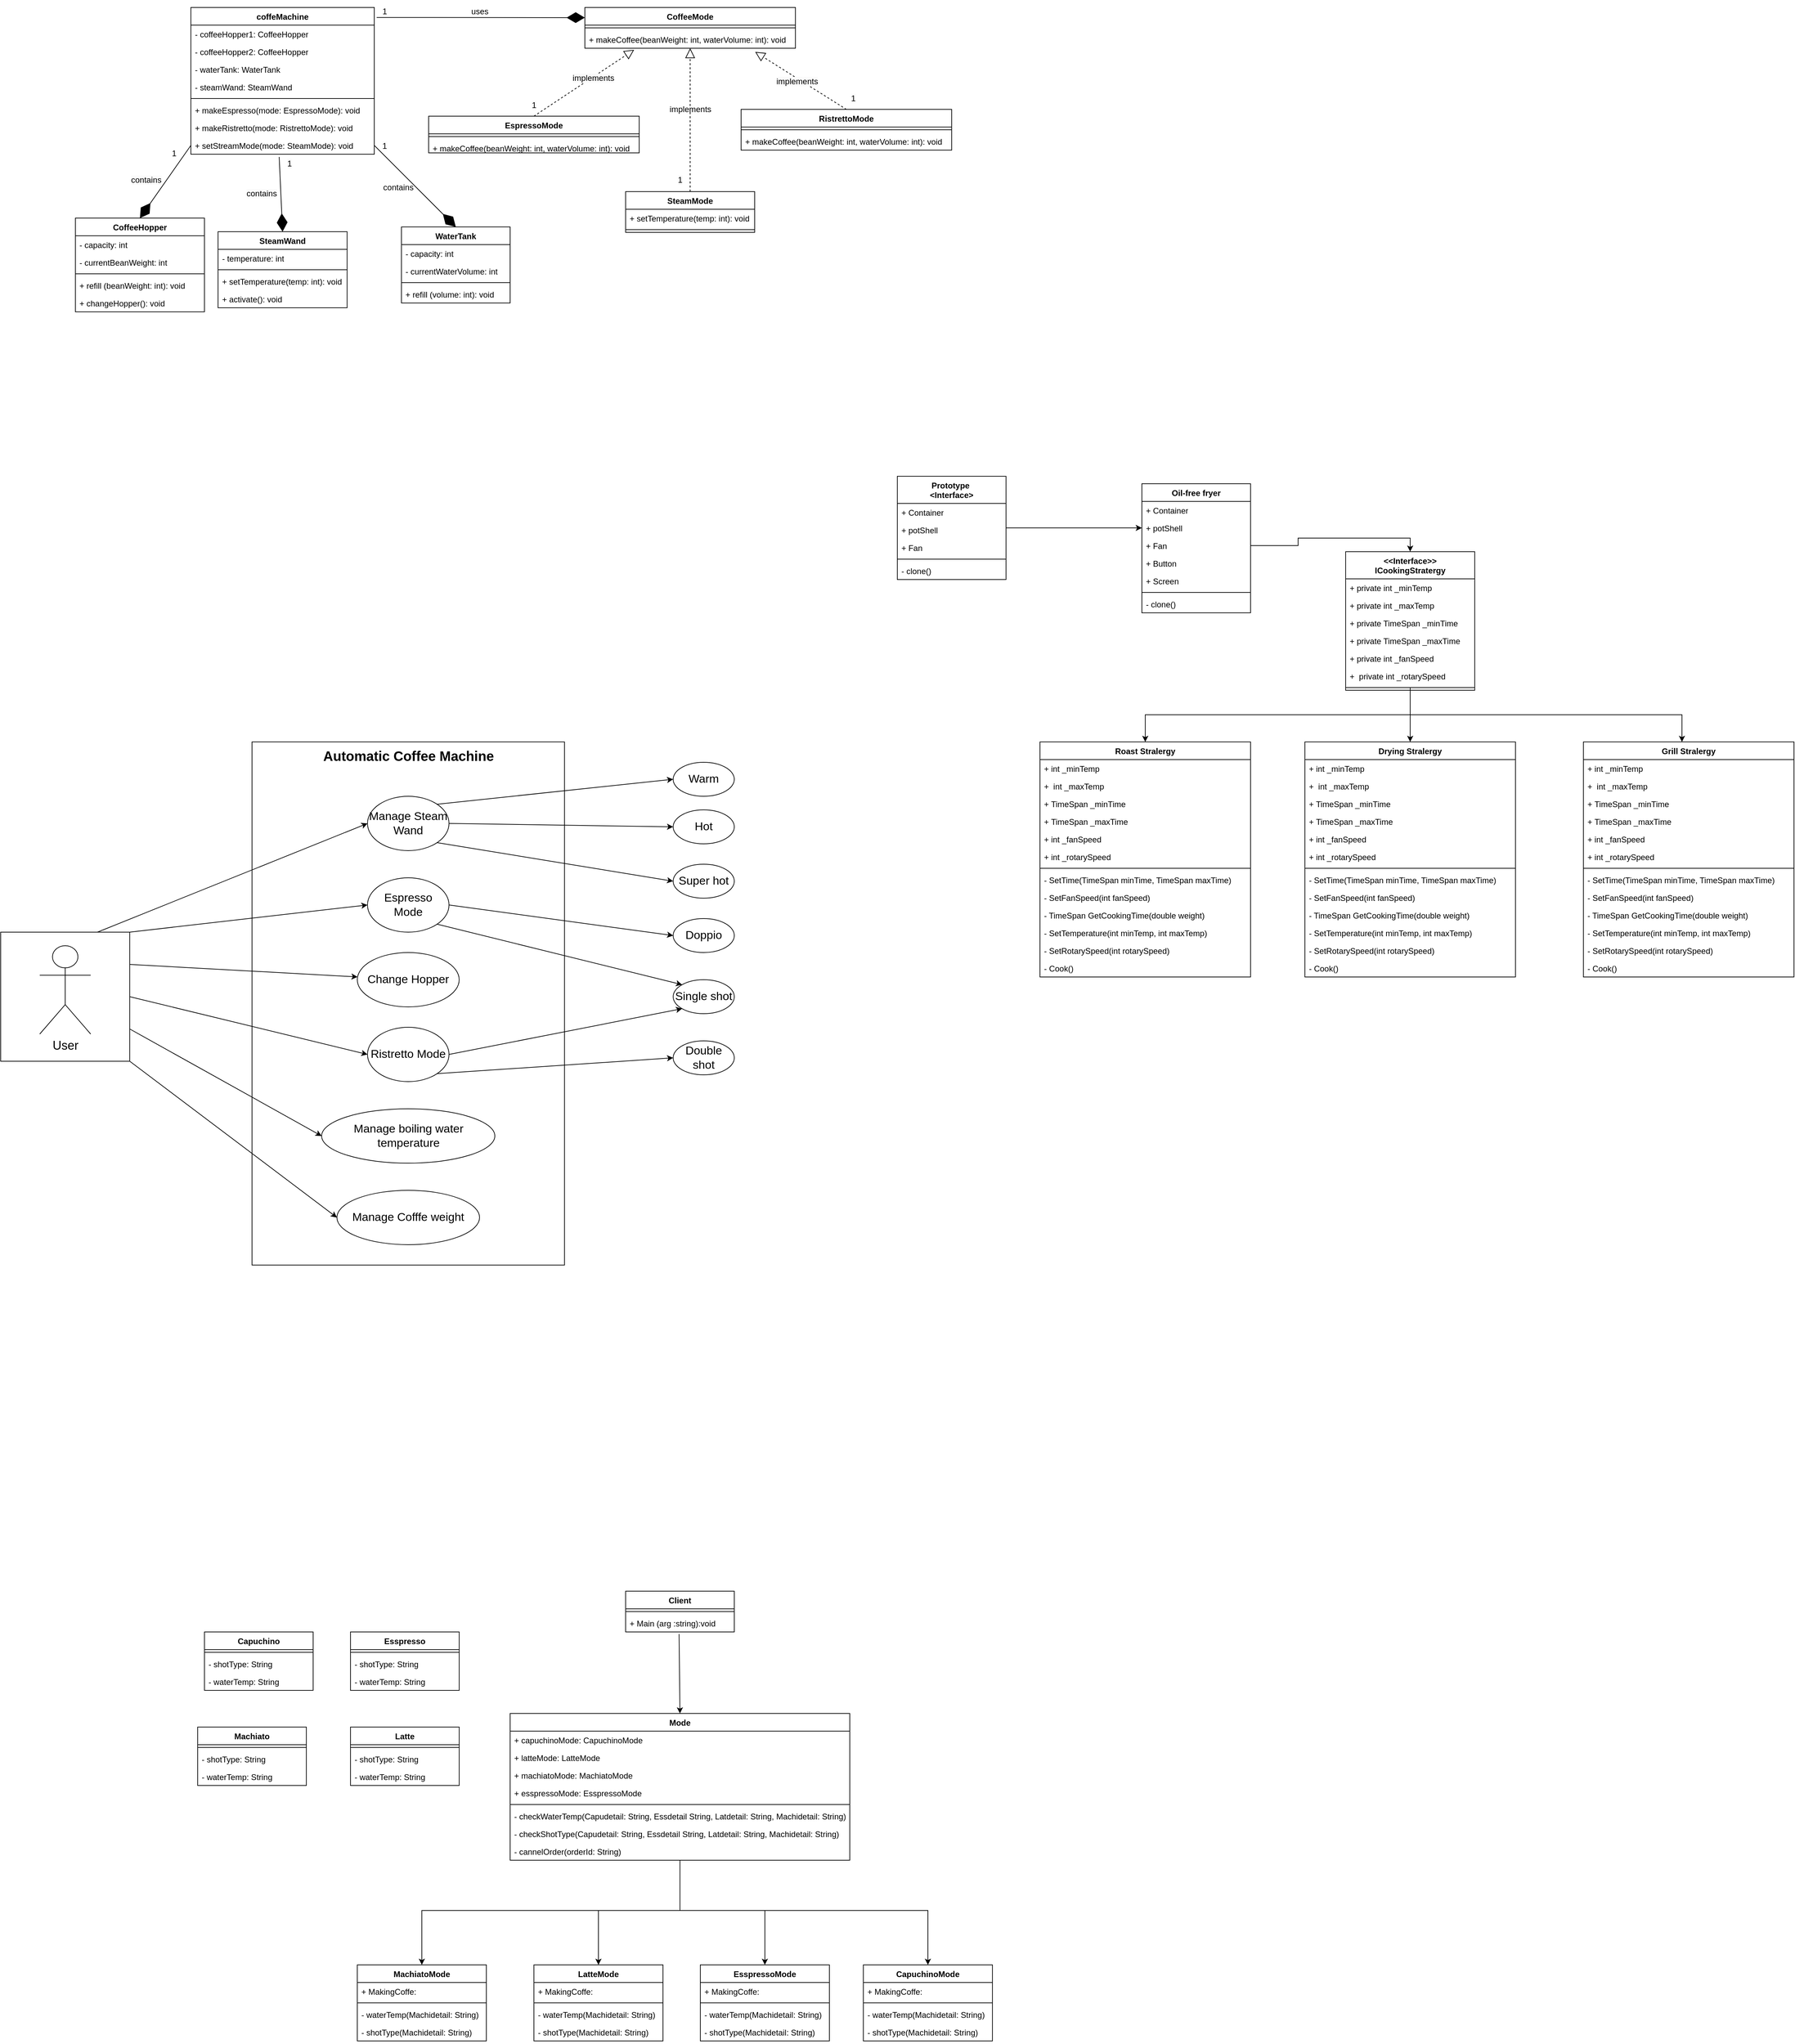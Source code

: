<mxfile version="24.3.1" type="github">
  <diagram name="Trang-1" id="XvSelIh4EvXVkAUtxh8p">
    <mxGraphModel dx="1400" dy="778" grid="1" gridSize="10" guides="1" tooltips="1" connect="1" arrows="1" fold="1" page="1" pageScale="1" pageWidth="3300" pageHeight="4681" math="0" shadow="0">
      <root>
        <mxCell id="0" />
        <mxCell id="1" parent="0" />
        <mxCell id="VRImc2gz65ptcy9dzShP-161" value="coffeMachine" style="swimlane;fontStyle=1;align=center;verticalAlign=top;childLayout=stackLayout;horizontal=1;startSize=26;horizontalStack=0;resizeParent=1;resizeParentMax=0;resizeLast=0;collapsible=1;marginBottom=0;whiteSpace=wrap;html=1;" parent="1" vertex="1">
          <mxGeometry x="880" y="79" width="270" height="216" as="geometry" />
        </mxCell>
        <mxCell id="VRImc2gz65ptcy9dzShP-162" value="- coffeeHopper1: CoffeeHopper" style="text;strokeColor=none;fillColor=none;align=left;verticalAlign=top;spacingLeft=4;spacingRight=4;overflow=hidden;rotatable=0;points=[[0,0.5],[1,0.5]];portConstraint=eastwest;whiteSpace=wrap;html=1;" parent="VRImc2gz65ptcy9dzShP-161" vertex="1">
          <mxGeometry y="26" width="270" height="26" as="geometry" />
        </mxCell>
        <mxCell id="VRImc2gz65ptcy9dzShP-165" value="- coffeeHopper2: CoffeeHopper" style="text;strokeColor=none;fillColor=none;align=left;verticalAlign=top;spacingLeft=4;spacingRight=4;overflow=hidden;rotatable=0;points=[[0,0.5],[1,0.5]];portConstraint=eastwest;whiteSpace=wrap;html=1;" parent="VRImc2gz65ptcy9dzShP-161" vertex="1">
          <mxGeometry y="52" width="270" height="26" as="geometry" />
        </mxCell>
        <mxCell id="HyjmzTadHmc6qfDctKyR-1" value="- waterTank: WaterTank" style="text;strokeColor=none;fillColor=none;align=left;verticalAlign=top;spacingLeft=4;spacingRight=4;overflow=hidden;rotatable=0;points=[[0,0.5],[1,0.5]];portConstraint=eastwest;whiteSpace=wrap;html=1;" parent="VRImc2gz65ptcy9dzShP-161" vertex="1">
          <mxGeometry y="78" width="270" height="26" as="geometry" />
        </mxCell>
        <mxCell id="HyjmzTadHmc6qfDctKyR-2" value="- steamWand: SteamWand" style="text;strokeColor=none;fillColor=none;align=left;verticalAlign=top;spacingLeft=4;spacingRight=4;overflow=hidden;rotatable=0;points=[[0,0.5],[1,0.5]];portConstraint=eastwest;whiteSpace=wrap;html=1;" parent="VRImc2gz65ptcy9dzShP-161" vertex="1">
          <mxGeometry y="104" width="270" height="26" as="geometry" />
        </mxCell>
        <mxCell id="VRImc2gz65ptcy9dzShP-163" value="" style="line;strokeWidth=1;fillColor=none;align=left;verticalAlign=middle;spacingTop=-1;spacingLeft=3;spacingRight=3;rotatable=0;labelPosition=right;points=[];portConstraint=eastwest;strokeColor=inherit;" parent="VRImc2gz65ptcy9dzShP-161" vertex="1">
          <mxGeometry y="130" width="270" height="8" as="geometry" />
        </mxCell>
        <mxCell id="VRImc2gz65ptcy9dzShP-164" value="+ makeEspresso(mode: EspressoMode): void" style="text;strokeColor=none;fillColor=none;align=left;verticalAlign=top;spacingLeft=4;spacingRight=4;overflow=hidden;rotatable=0;points=[[0,0.5],[1,0.5]];portConstraint=eastwest;whiteSpace=wrap;html=1;" parent="VRImc2gz65ptcy9dzShP-161" vertex="1">
          <mxGeometry y="138" width="270" height="26" as="geometry" />
        </mxCell>
        <mxCell id="HyjmzTadHmc6qfDctKyR-3" value="+ makeRistretto(mode: RistrettoMode): void" style="text;strokeColor=none;fillColor=none;align=left;verticalAlign=top;spacingLeft=4;spacingRight=4;overflow=hidden;rotatable=0;points=[[0,0.5],[1,0.5]];portConstraint=eastwest;whiteSpace=wrap;html=1;" parent="VRImc2gz65ptcy9dzShP-161" vertex="1">
          <mxGeometry y="164" width="270" height="26" as="geometry" />
        </mxCell>
        <mxCell id="HyjmzTadHmc6qfDctKyR-5" value="+ setStreamMode(mode: SteamMode): void" style="text;strokeColor=none;fillColor=none;align=left;verticalAlign=top;spacingLeft=4;spacingRight=4;overflow=hidden;rotatable=0;points=[[0,0.5],[1,0.5]];portConstraint=eastwest;whiteSpace=wrap;html=1;" parent="VRImc2gz65ptcy9dzShP-161" vertex="1">
          <mxGeometry y="190" width="270" height="26" as="geometry" />
        </mxCell>
        <mxCell id="VRImc2gz65ptcy9dzShP-174" value="CoffeeMode" style="swimlane;fontStyle=1;align=center;verticalAlign=top;childLayout=stackLayout;horizontal=1;startSize=26;horizontalStack=0;resizeParent=1;resizeParentMax=0;resizeLast=0;collapsible=1;marginBottom=0;whiteSpace=wrap;html=1;" parent="1" vertex="1">
          <mxGeometry x="1460" y="79" width="310" height="60" as="geometry" />
        </mxCell>
        <mxCell id="VRImc2gz65ptcy9dzShP-176" value="" style="line;strokeWidth=1;fillColor=none;align=left;verticalAlign=middle;spacingTop=-1;spacingLeft=3;spacingRight=3;rotatable=0;labelPosition=right;points=[];portConstraint=eastwest;strokeColor=inherit;" parent="VRImc2gz65ptcy9dzShP-174" vertex="1">
          <mxGeometry y="26" width="310" height="8" as="geometry" />
        </mxCell>
        <mxCell id="VRImc2gz65ptcy9dzShP-177" value="+ makeCoffee(beanWeight: int, waterVolume: int): void" style="text;strokeColor=none;fillColor=none;align=left;verticalAlign=top;spacingLeft=4;spacingRight=4;overflow=hidden;rotatable=0;points=[[0,0.5],[1,0.5]];portConstraint=eastwest;whiteSpace=wrap;html=1;" parent="VRImc2gz65ptcy9dzShP-174" vertex="1">
          <mxGeometry y="34" width="310" height="26" as="geometry" />
        </mxCell>
        <mxCell id="VRImc2gz65ptcy9dzShP-178" value="EspressoMode" style="swimlane;fontStyle=1;align=center;verticalAlign=top;childLayout=stackLayout;horizontal=1;startSize=26;horizontalStack=0;resizeParent=1;resizeParentMax=0;resizeLast=0;collapsible=1;marginBottom=0;whiteSpace=wrap;html=1;" parent="1" vertex="1">
          <mxGeometry x="1230" y="239" width="310" height="54" as="geometry" />
        </mxCell>
        <mxCell id="VRImc2gz65ptcy9dzShP-180" value="" style="line;strokeWidth=1;fillColor=none;align=left;verticalAlign=middle;spacingTop=-1;spacingLeft=3;spacingRight=3;rotatable=0;labelPosition=right;points=[];portConstraint=eastwest;strokeColor=inherit;" parent="VRImc2gz65ptcy9dzShP-178" vertex="1">
          <mxGeometry y="26" width="310" height="8" as="geometry" />
        </mxCell>
        <mxCell id="VRImc2gz65ptcy9dzShP-181" value="+ makeCoffee(beanWeight: int, waterVolume: int): void" style="text;strokeColor=none;fillColor=none;align=left;verticalAlign=top;spacingLeft=4;spacingRight=4;overflow=hidden;rotatable=0;points=[[0,0.5],[1,0.5]];portConstraint=eastwest;whiteSpace=wrap;html=1;" parent="VRImc2gz65ptcy9dzShP-178" vertex="1">
          <mxGeometry y="34" width="310" height="20" as="geometry" />
        </mxCell>
        <mxCell id="VRImc2gz65ptcy9dzShP-182" value="RistrettoMode" style="swimlane;fontStyle=1;align=center;verticalAlign=top;childLayout=stackLayout;horizontal=1;startSize=26;horizontalStack=0;resizeParent=1;resizeParentMax=0;resizeLast=0;collapsible=1;marginBottom=0;whiteSpace=wrap;html=1;" parent="1" vertex="1">
          <mxGeometry x="1690" y="229" width="310" height="60" as="geometry" />
        </mxCell>
        <mxCell id="VRImc2gz65ptcy9dzShP-184" value="" style="line;strokeWidth=1;fillColor=none;align=left;verticalAlign=middle;spacingTop=-1;spacingLeft=3;spacingRight=3;rotatable=0;labelPosition=right;points=[];portConstraint=eastwest;strokeColor=inherit;" parent="VRImc2gz65ptcy9dzShP-182" vertex="1">
          <mxGeometry y="26" width="310" height="8" as="geometry" />
        </mxCell>
        <mxCell id="VRImc2gz65ptcy9dzShP-185" value="+ makeCoffee(beanWeight: int, waterVolume: int): void" style="text;strokeColor=none;fillColor=none;align=left;verticalAlign=top;spacingLeft=4;spacingRight=4;overflow=hidden;rotatable=0;points=[[0,0.5],[1,0.5]];portConstraint=eastwest;whiteSpace=wrap;html=1;" parent="VRImc2gz65ptcy9dzShP-182" vertex="1">
          <mxGeometry y="34" width="310" height="26" as="geometry" />
        </mxCell>
        <mxCell id="VRImc2gz65ptcy9dzShP-186" value="SteamMode" style="swimlane;fontStyle=1;align=center;verticalAlign=top;childLayout=stackLayout;horizontal=1;startSize=26;horizontalStack=0;resizeParent=1;resizeParentMax=0;resizeLast=0;collapsible=1;marginBottom=0;whiteSpace=wrap;html=1;" parent="1" vertex="1">
          <mxGeometry x="1520" y="350" width="190" height="60" as="geometry" />
        </mxCell>
        <mxCell id="VRImc2gz65ptcy9dzShP-189" value="+ setTemperature(temp: int): void" style="text;strokeColor=none;fillColor=none;align=left;verticalAlign=top;spacingLeft=4;spacingRight=4;overflow=hidden;rotatable=0;points=[[0,0.5],[1,0.5]];portConstraint=eastwest;whiteSpace=wrap;html=1;" parent="VRImc2gz65ptcy9dzShP-186" vertex="1">
          <mxGeometry y="26" width="190" height="26" as="geometry" />
        </mxCell>
        <mxCell id="VRImc2gz65ptcy9dzShP-188" value="" style="line;strokeWidth=1;fillColor=none;align=left;verticalAlign=middle;spacingTop=-1;spacingLeft=3;spacingRight=3;rotatable=0;labelPosition=right;points=[];portConstraint=eastwest;strokeColor=inherit;" parent="VRImc2gz65ptcy9dzShP-186" vertex="1">
          <mxGeometry y="52" width="190" height="8" as="geometry" />
        </mxCell>
        <mxCell id="VRImc2gz65ptcy9dzShP-196" value="WaterTank" style="swimlane;fontStyle=1;align=center;verticalAlign=top;childLayout=stackLayout;horizontal=1;startSize=26;horizontalStack=0;resizeParent=1;resizeParentMax=0;resizeLast=0;collapsible=1;marginBottom=0;whiteSpace=wrap;html=1;" parent="1" vertex="1">
          <mxGeometry x="1190" y="402" width="160" height="112" as="geometry" />
        </mxCell>
        <mxCell id="VRImc2gz65ptcy9dzShP-197" value="- capacity: int" style="text;strokeColor=none;fillColor=none;align=left;verticalAlign=top;spacingLeft=4;spacingRight=4;overflow=hidden;rotatable=0;points=[[0,0.5],[1,0.5]];portConstraint=eastwest;whiteSpace=wrap;html=1;" parent="VRImc2gz65ptcy9dzShP-196" vertex="1">
          <mxGeometry y="26" width="160" height="26" as="geometry" />
        </mxCell>
        <mxCell id="HyjmzTadHmc6qfDctKyR-7" value="- currentWaterVolume: int" style="text;strokeColor=none;fillColor=none;align=left;verticalAlign=top;spacingLeft=4;spacingRight=4;overflow=hidden;rotatable=0;points=[[0,0.5],[1,0.5]];portConstraint=eastwest;whiteSpace=wrap;html=1;" parent="VRImc2gz65ptcy9dzShP-196" vertex="1">
          <mxGeometry y="52" width="160" height="26" as="geometry" />
        </mxCell>
        <mxCell id="VRImc2gz65ptcy9dzShP-198" value="" style="line;strokeWidth=1;fillColor=none;align=left;verticalAlign=middle;spacingTop=-1;spacingLeft=3;spacingRight=3;rotatable=0;labelPosition=right;points=[];portConstraint=eastwest;strokeColor=inherit;" parent="VRImc2gz65ptcy9dzShP-196" vertex="1">
          <mxGeometry y="78" width="160" height="8" as="geometry" />
        </mxCell>
        <mxCell id="VRImc2gz65ptcy9dzShP-199" value="+ refill (volume: int): void" style="text;strokeColor=none;fillColor=none;align=left;verticalAlign=top;spacingLeft=4;spacingRight=4;overflow=hidden;rotatable=0;points=[[0,0.5],[1,0.5]];portConstraint=eastwest;whiteSpace=wrap;html=1;" parent="VRImc2gz65ptcy9dzShP-196" vertex="1">
          <mxGeometry y="86" width="160" height="26" as="geometry" />
        </mxCell>
        <mxCell id="HyjmzTadHmc6qfDctKyR-8" value="CoffeeHopper" style="swimlane;fontStyle=1;align=center;verticalAlign=top;childLayout=stackLayout;horizontal=1;startSize=26;horizontalStack=0;resizeParent=1;resizeParentMax=0;resizeLast=0;collapsible=1;marginBottom=0;whiteSpace=wrap;html=1;" parent="1" vertex="1">
          <mxGeometry x="710" y="389" width="190" height="138" as="geometry" />
        </mxCell>
        <mxCell id="HyjmzTadHmc6qfDctKyR-9" value="- capacity: int" style="text;strokeColor=none;fillColor=none;align=left;verticalAlign=top;spacingLeft=4;spacingRight=4;overflow=hidden;rotatable=0;points=[[0,0.5],[1,0.5]];portConstraint=eastwest;whiteSpace=wrap;html=1;" parent="HyjmzTadHmc6qfDctKyR-8" vertex="1">
          <mxGeometry y="26" width="190" height="26" as="geometry" />
        </mxCell>
        <mxCell id="HyjmzTadHmc6qfDctKyR-12" value="- currentBeanWeight: int" style="text;strokeColor=none;fillColor=none;align=left;verticalAlign=top;spacingLeft=4;spacingRight=4;overflow=hidden;rotatable=0;points=[[0,0.5],[1,0.5]];portConstraint=eastwest;whiteSpace=wrap;html=1;" parent="HyjmzTadHmc6qfDctKyR-8" vertex="1">
          <mxGeometry y="52" width="190" height="26" as="geometry" />
        </mxCell>
        <mxCell id="HyjmzTadHmc6qfDctKyR-10" value="" style="line;strokeWidth=1;fillColor=none;align=left;verticalAlign=middle;spacingTop=-1;spacingLeft=3;spacingRight=3;rotatable=0;labelPosition=right;points=[];portConstraint=eastwest;strokeColor=inherit;" parent="HyjmzTadHmc6qfDctKyR-8" vertex="1">
          <mxGeometry y="78" width="190" height="8" as="geometry" />
        </mxCell>
        <mxCell id="HyjmzTadHmc6qfDctKyR-11" value="+ refill (beanWeight: int): void" style="text;strokeColor=none;fillColor=none;align=left;verticalAlign=top;spacingLeft=4;spacingRight=4;overflow=hidden;rotatable=0;points=[[0,0.5],[1,0.5]];portConstraint=eastwest;whiteSpace=wrap;html=1;" parent="HyjmzTadHmc6qfDctKyR-8" vertex="1">
          <mxGeometry y="86" width="190" height="26" as="geometry" />
        </mxCell>
        <mxCell id="HyjmzTadHmc6qfDctKyR-13" value="+ changeHopper(): void" style="text;strokeColor=none;fillColor=none;align=left;verticalAlign=top;spacingLeft=4;spacingRight=4;overflow=hidden;rotatable=0;points=[[0,0.5],[1,0.5]];portConstraint=eastwest;whiteSpace=wrap;html=1;" parent="HyjmzTadHmc6qfDctKyR-8" vertex="1">
          <mxGeometry y="112" width="190" height="26" as="geometry" />
        </mxCell>
        <mxCell id="HyjmzTadHmc6qfDctKyR-14" value="SteamWand" style="swimlane;fontStyle=1;align=center;verticalAlign=top;childLayout=stackLayout;horizontal=1;startSize=26;horizontalStack=0;resizeParent=1;resizeParentMax=0;resizeLast=0;collapsible=1;marginBottom=0;whiteSpace=wrap;html=1;" parent="1" vertex="1">
          <mxGeometry x="920" y="409" width="190" height="112" as="geometry" />
        </mxCell>
        <mxCell id="HyjmzTadHmc6qfDctKyR-15" value="- temperature: int" style="text;strokeColor=none;fillColor=none;align=left;verticalAlign=top;spacingLeft=4;spacingRight=4;overflow=hidden;rotatable=0;points=[[0,0.5],[1,0.5]];portConstraint=eastwest;whiteSpace=wrap;html=1;" parent="HyjmzTadHmc6qfDctKyR-14" vertex="1">
          <mxGeometry y="26" width="190" height="26" as="geometry" />
        </mxCell>
        <mxCell id="HyjmzTadHmc6qfDctKyR-16" value="" style="line;strokeWidth=1;fillColor=none;align=left;verticalAlign=middle;spacingTop=-1;spacingLeft=3;spacingRight=3;rotatable=0;labelPosition=right;points=[];portConstraint=eastwest;strokeColor=inherit;" parent="HyjmzTadHmc6qfDctKyR-14" vertex="1">
          <mxGeometry y="52" width="190" height="8" as="geometry" />
        </mxCell>
        <mxCell id="HyjmzTadHmc6qfDctKyR-17" value="+ setTemperature(temp: int): void" style="text;strokeColor=none;fillColor=none;align=left;verticalAlign=top;spacingLeft=4;spacingRight=4;overflow=hidden;rotatable=0;points=[[0,0.5],[1,0.5]];portConstraint=eastwest;whiteSpace=wrap;html=1;" parent="HyjmzTadHmc6qfDctKyR-14" vertex="1">
          <mxGeometry y="60" width="190" height="26" as="geometry" />
        </mxCell>
        <mxCell id="HyjmzTadHmc6qfDctKyR-18" value="+ activate(): void" style="text;strokeColor=none;fillColor=none;align=left;verticalAlign=top;spacingLeft=4;spacingRight=4;overflow=hidden;rotatable=0;points=[[0,0.5],[1,0.5]];portConstraint=eastwest;whiteSpace=wrap;html=1;" parent="HyjmzTadHmc6qfDctKyR-14" vertex="1">
          <mxGeometry y="86" width="190" height="26" as="geometry" />
        </mxCell>
        <mxCell id="HyjmzTadHmc6qfDctKyR-21" value="" style="endArrow=block;dashed=1;endFill=0;endSize=12;html=1;rounded=0;entryX=0.234;entryY=1.089;entryDx=0;entryDy=0;entryPerimeter=0;exitX=0.5;exitY=0;exitDx=0;exitDy=0;" parent="1" source="VRImc2gz65ptcy9dzShP-178" target="VRImc2gz65ptcy9dzShP-177" edge="1">
          <mxGeometry width="160" relative="1" as="geometry">
            <mxPoint x="1280" y="359" as="sourcePoint" />
            <mxPoint x="1440" y="359" as="targetPoint" />
          </mxGeometry>
        </mxCell>
        <mxCell id="HyjmzTadHmc6qfDctKyR-22" value="" style="endArrow=block;dashed=1;endFill=0;endSize=12;html=1;rounded=0;exitX=0.5;exitY=0;exitDx=0;exitDy=0;" parent="1" source="VRImc2gz65ptcy9dzShP-186" target="VRImc2gz65ptcy9dzShP-177" edge="1">
          <mxGeometry width="160" relative="1" as="geometry">
            <mxPoint x="1615" y="349" as="sourcePoint" />
            <mxPoint x="1583" y="161" as="targetPoint" />
          </mxGeometry>
        </mxCell>
        <mxCell id="HyjmzTadHmc6qfDctKyR-23" value="" style="endArrow=block;dashed=1;endFill=0;endSize=12;html=1;rounded=0;exitX=0.5;exitY=0;exitDx=0;exitDy=0;entryX=0.809;entryY=1.209;entryDx=0;entryDy=0;entryPerimeter=0;" parent="1" source="VRImc2gz65ptcy9dzShP-182" target="VRImc2gz65ptcy9dzShP-177" edge="1">
          <mxGeometry width="160" relative="1" as="geometry">
            <mxPoint x="1625" y="359" as="sourcePoint" />
            <mxPoint x="1625" y="159" as="targetPoint" />
          </mxGeometry>
        </mxCell>
        <mxCell id="HyjmzTadHmc6qfDctKyR-25" value="" style="endArrow=diamondThin;endFill=1;endSize=24;html=1;rounded=0;entryX=0.5;entryY=0;entryDx=0;entryDy=0;exitX=0;exitY=0.5;exitDx=0;exitDy=0;" parent="1" source="HyjmzTadHmc6qfDctKyR-5" target="HyjmzTadHmc6qfDctKyR-8" edge="1">
          <mxGeometry width="160" relative="1" as="geometry">
            <mxPoint x="1280" y="349" as="sourcePoint" />
            <mxPoint x="1440" y="349" as="targetPoint" />
          </mxGeometry>
        </mxCell>
        <mxCell id="HyjmzTadHmc6qfDctKyR-26" value="" style="endArrow=diamondThin;endFill=1;endSize=24;html=1;rounded=0;entryX=0.5;entryY=0;entryDx=0;entryDy=0;" parent="1" target="HyjmzTadHmc6qfDctKyR-14" edge="1">
          <mxGeometry width="160" relative="1" as="geometry">
            <mxPoint x="1010" y="299" as="sourcePoint" />
            <mxPoint x="1450" y="359" as="targetPoint" />
          </mxGeometry>
        </mxCell>
        <mxCell id="HyjmzTadHmc6qfDctKyR-27" value="" style="endArrow=diamondThin;endFill=1;endSize=24;html=1;rounded=0;entryX=0.5;entryY=0;entryDx=0;entryDy=0;exitX=1;exitY=0.5;exitDx=0;exitDy=0;" parent="1" source="HyjmzTadHmc6qfDctKyR-5" target="VRImc2gz65ptcy9dzShP-196" edge="1">
          <mxGeometry width="160" relative="1" as="geometry">
            <mxPoint x="1300" y="369" as="sourcePoint" />
            <mxPoint x="1460" y="369" as="targetPoint" />
          </mxGeometry>
        </mxCell>
        <mxCell id="HyjmzTadHmc6qfDctKyR-28" value="1" style="text;html=1;align=center;verticalAlign=middle;resizable=0;points=[];autosize=1;strokeColor=none;fillColor=none;" parent="1" vertex="1">
          <mxGeometry x="840" y="279" width="30" height="30" as="geometry" />
        </mxCell>
        <mxCell id="HyjmzTadHmc6qfDctKyR-29" value="&lt;span style=&quot;color: rgb(0, 0, 0); font-family: Helvetica; font-size: 12px; font-style: normal; font-variant-ligatures: normal; font-variant-caps: normal; font-weight: 400; letter-spacing: normal; orphans: 2; text-align: center; text-indent: 0px; text-transform: none; widows: 2; word-spacing: 0px; -webkit-text-stroke-width: 0px; white-space: nowrap; background-color: rgb(251, 251, 251); text-decoration-thickness: initial; text-decoration-style: initial; text-decoration-color: initial; display: inline !important; float: none;&quot;&gt;1&lt;/span&gt;" style="text;whiteSpace=wrap;html=1;" parent="1" vertex="1">
          <mxGeometry x="1020" y="295" width="40" height="40" as="geometry" />
        </mxCell>
        <mxCell id="HyjmzTadHmc6qfDctKyR-30" value="&lt;span style=&quot;color: rgb(0, 0, 0); font-family: Helvetica; font-size: 12px; font-style: normal; font-variant-ligatures: normal; font-variant-caps: normal; font-weight: 400; letter-spacing: normal; orphans: 2; text-align: center; text-indent: 0px; text-transform: none; widows: 2; word-spacing: 0px; -webkit-text-stroke-width: 0px; white-space: nowrap; background-color: rgb(251, 251, 251); text-decoration-thickness: initial; text-decoration-style: initial; text-decoration-color: initial; display: inline !important; float: none;&quot;&gt;1&lt;/span&gt;" style="text;whiteSpace=wrap;html=1;" parent="1" vertex="1">
          <mxGeometry x="1160" y="269" width="40" height="40" as="geometry" />
        </mxCell>
        <mxCell id="HyjmzTadHmc6qfDctKyR-31" value="&lt;span style=&quot;color: rgb(0, 0, 0); font-family: Helvetica; font-size: 12px; font-style: normal; font-variant-ligatures: normal; font-variant-caps: normal; font-weight: 400; letter-spacing: normal; orphans: 2; text-align: center; text-indent: 0px; text-transform: none; widows: 2; word-spacing: 0px; -webkit-text-stroke-width: 0px; white-space: nowrap; background-color: rgb(251, 251, 251); text-decoration-thickness: initial; text-decoration-style: initial; text-decoration-color: initial; display: inline !important; float: none;&quot;&gt;1&lt;/span&gt;" style="text;whiteSpace=wrap;html=1;" parent="1" vertex="1">
          <mxGeometry x="1380" y="209" width="40" height="40" as="geometry" />
        </mxCell>
        <mxCell id="HyjmzTadHmc6qfDctKyR-32" value="&lt;span style=&quot;color: rgb(0, 0, 0); font-family: Helvetica; font-size: 12px; font-style: normal; font-variant-ligatures: normal; font-variant-caps: normal; font-weight: 400; letter-spacing: normal; orphans: 2; text-align: center; text-indent: 0px; text-transform: none; widows: 2; word-spacing: 0px; -webkit-text-stroke-width: 0px; white-space: nowrap; background-color: rgb(251, 251, 251); text-decoration-thickness: initial; text-decoration-style: initial; text-decoration-color: initial; display: inline !important; float: none;&quot;&gt;1&lt;/span&gt;" style="text;whiteSpace=wrap;html=1;" parent="1" vertex="1">
          <mxGeometry x="1595" y="319" width="40" height="40" as="geometry" />
        </mxCell>
        <mxCell id="HyjmzTadHmc6qfDctKyR-33" value="&lt;span style=&quot;color: rgb(0, 0, 0); font-family: Helvetica; font-size: 12px; font-style: normal; font-variant-ligatures: normal; font-variant-caps: normal; font-weight: 400; letter-spacing: normal; orphans: 2; text-align: center; text-indent: 0px; text-transform: none; widows: 2; word-spacing: 0px; -webkit-text-stroke-width: 0px; white-space: nowrap; background-color: rgb(251, 251, 251); text-decoration-thickness: initial; text-decoration-style: initial; text-decoration-color: initial; display: inline !important; float: none;&quot;&gt;1&lt;/span&gt;" style="text;whiteSpace=wrap;html=1;" parent="1" vertex="1">
          <mxGeometry x="1850" y="199" width="40" height="40" as="geometry" />
        </mxCell>
        <mxCell id="HyjmzTadHmc6qfDctKyR-34" value="implements" style="text;html=1;align=center;verticalAlign=middle;resizable=0;points=[];autosize=1;strokeColor=none;fillColor=none;" parent="1" vertex="1">
          <mxGeometry x="1575" y="214" width="80" height="30" as="geometry" />
        </mxCell>
        <mxCell id="HyjmzTadHmc6qfDctKyR-35" value="&lt;span style=&quot;color: rgb(0, 0, 0); font-family: Helvetica; font-size: 12px; font-style: normal; font-variant-ligatures: normal; font-variant-caps: normal; font-weight: 400; letter-spacing: normal; orphans: 2; text-align: center; text-indent: 0px; text-transform: none; widows: 2; word-spacing: 0px; -webkit-text-stroke-width: 0px; white-space: nowrap; background-color: rgb(251, 251, 251); text-decoration-thickness: initial; text-decoration-style: initial; text-decoration-color: initial; display: inline !important; float: none;&quot;&gt;implements&lt;/span&gt;" style="text;whiteSpace=wrap;html=1;" parent="1" vertex="1">
          <mxGeometry x="1740" y="174" width="90" height="40" as="geometry" />
        </mxCell>
        <mxCell id="HyjmzTadHmc6qfDctKyR-36" value="&lt;span style=&quot;color: rgb(0, 0, 0); font-family: Helvetica; font-size: 12px; font-style: normal; font-variant-ligatures: normal; font-variant-caps: normal; font-weight: 400; letter-spacing: normal; orphans: 2; text-align: center; text-indent: 0px; text-transform: none; widows: 2; word-spacing: 0px; -webkit-text-stroke-width: 0px; white-space: nowrap; background-color: rgb(251, 251, 251); text-decoration-thickness: initial; text-decoration-style: initial; text-decoration-color: initial; display: inline !important; float: none;&quot;&gt;implements&lt;/span&gt;" style="text;whiteSpace=wrap;html=1;" parent="1" vertex="1">
          <mxGeometry x="1440" y="169" width="90" height="40" as="geometry" />
        </mxCell>
        <mxCell id="HyjmzTadHmc6qfDctKyR-38" value="contains" style="text;html=1;align=center;verticalAlign=middle;resizable=0;points=[];autosize=1;strokeColor=none;fillColor=none;" parent="1" vertex="1">
          <mxGeometry x="1150" y="329" width="70" height="30" as="geometry" />
        </mxCell>
        <mxCell id="HyjmzTadHmc6qfDctKyR-39" value="&lt;span style=&quot;color: rgb(0, 0, 0); font-family: Helvetica; font-size: 12px; font-style: normal; font-variant-ligatures: normal; font-variant-caps: normal; font-weight: 400; letter-spacing: normal; orphans: 2; text-align: center; text-indent: 0px; text-transform: none; widows: 2; word-spacing: 0px; -webkit-text-stroke-width: 0px; white-space: nowrap; background-color: rgb(251, 251, 251); text-decoration-thickness: initial; text-decoration-style: initial; text-decoration-color: initial; display: inline !important; float: none;&quot;&gt;contains&lt;/span&gt;" style="text;whiteSpace=wrap;html=1;" parent="1" vertex="1">
          <mxGeometry x="960" y="339" width="80" height="40" as="geometry" />
        </mxCell>
        <mxCell id="HyjmzTadHmc6qfDctKyR-40" value="&lt;span style=&quot;color: rgb(0, 0, 0); font-family: Helvetica; font-size: 12px; font-style: normal; font-variant-ligatures: normal; font-variant-caps: normal; font-weight: 400; letter-spacing: normal; orphans: 2; text-align: center; text-indent: 0px; text-transform: none; widows: 2; word-spacing: 0px; -webkit-text-stroke-width: 0px; white-space: nowrap; background-color: rgb(251, 251, 251); text-decoration-thickness: initial; text-decoration-style: initial; text-decoration-color: initial; display: inline !important; float: none;&quot;&gt;contains&lt;/span&gt;" style="text;whiteSpace=wrap;html=1;" parent="1" vertex="1">
          <mxGeometry x="790" y="319" width="80" height="40" as="geometry" />
        </mxCell>
        <mxCell id="HyjmzTadHmc6qfDctKyR-41" value="" style="endArrow=diamondThin;endFill=1;endSize=24;html=1;rounded=0;entryX=0;entryY=0.25;entryDx=0;entryDy=0;exitX=1.013;exitY=0.068;exitDx=0;exitDy=0;exitPerimeter=0;" parent="1" source="VRImc2gz65ptcy9dzShP-161" target="VRImc2gz65ptcy9dzShP-174" edge="1">
          <mxGeometry width="160" relative="1" as="geometry">
            <mxPoint x="1190" y="25" as="sourcePoint" />
            <mxPoint x="1310" y="145" as="targetPoint" />
          </mxGeometry>
        </mxCell>
        <mxCell id="HyjmzTadHmc6qfDctKyR-42" value="1" style="text;html=1;align=center;verticalAlign=middle;resizable=0;points=[];autosize=1;strokeColor=none;fillColor=none;" parent="1" vertex="1">
          <mxGeometry x="1150" y="70" width="30" height="30" as="geometry" />
        </mxCell>
        <mxCell id="HyjmzTadHmc6qfDctKyR-43" value="uses" style="text;html=1;align=center;verticalAlign=middle;resizable=0;points=[];autosize=1;strokeColor=none;fillColor=none;" parent="1" vertex="1">
          <mxGeometry x="1280" y="70" width="50" height="30" as="geometry" />
        </mxCell>
        <mxCell id="HyjmzTadHmc6qfDctKyR-45" value="" style="rounded=0;whiteSpace=wrap;html=1;" parent="1" vertex="1">
          <mxGeometry x="970" y="1160" width="460" height="770" as="geometry" />
        </mxCell>
        <mxCell id="HyjmzTadHmc6qfDctKyR-46" value="&lt;font size=&quot;1&quot; style=&quot;&quot;&gt;&lt;b style=&quot;font-size: 20px;&quot;&gt;Automatic Coffee Machine&lt;/b&gt;&lt;/font&gt;" style="text;html=1;align=center;verticalAlign=middle;resizable=0;points=[];autosize=1;strokeColor=none;fillColor=none;" parent="1" vertex="1">
          <mxGeometry x="1065" y="1160" width="270" height="40" as="geometry" />
        </mxCell>
        <mxCell id="HyjmzTadHmc6qfDctKyR-80" style="edgeStyle=none;rounded=0;orthogonalLoop=1;jettySize=auto;html=1;exitX=1;exitY=0;exitDx=0;exitDy=0;entryX=0;entryY=0.5;entryDx=0;entryDy=0;" parent="1" source="HyjmzTadHmc6qfDctKyR-47" target="HyjmzTadHmc6qfDctKyR-56" edge="1">
          <mxGeometry relative="1" as="geometry" />
        </mxCell>
        <mxCell id="HyjmzTadHmc6qfDctKyR-81" style="edgeStyle=none;rounded=0;orthogonalLoop=1;jettySize=auto;html=1;exitX=1;exitY=0.5;exitDx=0;exitDy=0;entryX=0;entryY=0.5;entryDx=0;entryDy=0;" parent="1" source="HyjmzTadHmc6qfDctKyR-47" target="HyjmzTadHmc6qfDctKyR-57" edge="1">
          <mxGeometry relative="1" as="geometry" />
        </mxCell>
        <mxCell id="HyjmzTadHmc6qfDctKyR-82" style="edgeStyle=none;rounded=0;orthogonalLoop=1;jettySize=auto;html=1;exitX=1;exitY=1;exitDx=0;exitDy=0;entryX=0;entryY=0.5;entryDx=0;entryDy=0;" parent="1" source="HyjmzTadHmc6qfDctKyR-47" target="HyjmzTadHmc6qfDctKyR-58" edge="1">
          <mxGeometry relative="1" as="geometry" />
        </mxCell>
        <mxCell id="HyjmzTadHmc6qfDctKyR-47" value="Manage Steam Wand" style="ellipse;whiteSpace=wrap;html=1;fontSize=17;" parent="1" vertex="1">
          <mxGeometry x="1140" y="1240" width="120" height="80" as="geometry" />
        </mxCell>
        <mxCell id="HyjmzTadHmc6qfDctKyR-83" style="edgeStyle=none;rounded=0;orthogonalLoop=1;jettySize=auto;html=1;exitX=1;exitY=0.5;exitDx=0;exitDy=0;entryX=0;entryY=0.5;entryDx=0;entryDy=0;" parent="1" source="HyjmzTadHmc6qfDctKyR-48" target="HyjmzTadHmc6qfDctKyR-60" edge="1">
          <mxGeometry relative="1" as="geometry" />
        </mxCell>
        <mxCell id="HyjmzTadHmc6qfDctKyR-84" style="edgeStyle=none;rounded=0;orthogonalLoop=1;jettySize=auto;html=1;exitX=1;exitY=1;exitDx=0;exitDy=0;entryX=0;entryY=0;entryDx=0;entryDy=0;" parent="1" source="HyjmzTadHmc6qfDctKyR-48" target="HyjmzTadHmc6qfDctKyR-62" edge="1">
          <mxGeometry relative="1" as="geometry" />
        </mxCell>
        <mxCell id="HyjmzTadHmc6qfDctKyR-48" value="Espresso Mode" style="ellipse;whiteSpace=wrap;html=1;fontSize=17;" parent="1" vertex="1">
          <mxGeometry x="1140" y="1360" width="120" height="80" as="geometry" />
        </mxCell>
        <mxCell id="HyjmzTadHmc6qfDctKyR-50" value="Change Hopper" style="ellipse;whiteSpace=wrap;html=1;fontSize=17;" parent="1" vertex="1">
          <mxGeometry x="1125" y="1470" width="150" height="80" as="geometry" />
        </mxCell>
        <mxCell id="HyjmzTadHmc6qfDctKyR-85" style="edgeStyle=none;rounded=0;orthogonalLoop=1;jettySize=auto;html=1;exitX=1;exitY=0.5;exitDx=0;exitDy=0;entryX=0;entryY=1;entryDx=0;entryDy=0;" parent="1" source="HyjmzTadHmc6qfDctKyR-51" target="HyjmzTadHmc6qfDctKyR-62" edge="1">
          <mxGeometry relative="1" as="geometry" />
        </mxCell>
        <mxCell id="HyjmzTadHmc6qfDctKyR-86" style="edgeStyle=none;rounded=0;orthogonalLoop=1;jettySize=auto;html=1;exitX=1;exitY=1;exitDx=0;exitDy=0;entryX=0;entryY=0.5;entryDx=0;entryDy=0;" parent="1" source="HyjmzTadHmc6qfDctKyR-51" target="HyjmzTadHmc6qfDctKyR-61" edge="1">
          <mxGeometry relative="1" as="geometry" />
        </mxCell>
        <mxCell id="HyjmzTadHmc6qfDctKyR-51" value="Ristretto Mode" style="ellipse;whiteSpace=wrap;html=1;fontSize=17;" parent="1" vertex="1">
          <mxGeometry x="1140" y="1580" width="120" height="80" as="geometry" />
        </mxCell>
        <mxCell id="HyjmzTadHmc6qfDctKyR-52" value="Manage boiling water temperature" style="ellipse;whiteSpace=wrap;html=1;fontSize=17;" parent="1" vertex="1">
          <mxGeometry x="1072.5" y="1700" width="255" height="80" as="geometry" />
        </mxCell>
        <mxCell id="HyjmzTadHmc6qfDctKyR-53" value="Manage Cofffe weight" style="ellipse;whiteSpace=wrap;html=1;fontSize=17;" parent="1" vertex="1">
          <mxGeometry x="1095" y="1820" width="210" height="80" as="geometry" />
        </mxCell>
        <mxCell id="HyjmzTadHmc6qfDctKyR-56" value="Warm" style="ellipse;whiteSpace=wrap;html=1;fontSize=17;" parent="1" vertex="1">
          <mxGeometry x="1590" y="1190" width="90" height="50" as="geometry" />
        </mxCell>
        <mxCell id="HyjmzTadHmc6qfDctKyR-57" value="Hot" style="ellipse;whiteSpace=wrap;html=1;fontSize=17;" parent="1" vertex="1">
          <mxGeometry x="1590" y="1260" width="90" height="50" as="geometry" />
        </mxCell>
        <mxCell id="HyjmzTadHmc6qfDctKyR-58" value="Super hot" style="ellipse;whiteSpace=wrap;html=1;fontSize=17;" parent="1" vertex="1">
          <mxGeometry x="1590" y="1340" width="90" height="50" as="geometry" />
        </mxCell>
        <mxCell id="HyjmzTadHmc6qfDctKyR-60" value="Doppio" style="ellipse;whiteSpace=wrap;html=1;fontSize=17;" parent="1" vertex="1">
          <mxGeometry x="1590" y="1420" width="90" height="50" as="geometry" />
        </mxCell>
        <mxCell id="HyjmzTadHmc6qfDctKyR-61" value="Double shot" style="ellipse;whiteSpace=wrap;html=1;fontSize=17;" parent="1" vertex="1">
          <mxGeometry x="1590" y="1600" width="90" height="50" as="geometry" />
        </mxCell>
        <mxCell id="HyjmzTadHmc6qfDctKyR-62" value="Single shot" style="ellipse;whiteSpace=wrap;html=1;fontSize=17;" parent="1" vertex="1">
          <mxGeometry x="1590" y="1510" width="90" height="50" as="geometry" />
        </mxCell>
        <mxCell id="HyjmzTadHmc6qfDctKyR-73" style="edgeStyle=none;rounded=0;orthogonalLoop=1;jettySize=auto;html=1;exitX=0.75;exitY=0;exitDx=0;exitDy=0;entryX=0;entryY=0.5;entryDx=0;entryDy=0;" parent="1" source="HyjmzTadHmc6qfDctKyR-70" target="HyjmzTadHmc6qfDctKyR-47" edge="1">
          <mxGeometry relative="1" as="geometry" />
        </mxCell>
        <mxCell id="HyjmzTadHmc6qfDctKyR-74" style="edgeStyle=none;rounded=0;orthogonalLoop=1;jettySize=auto;html=1;exitX=1;exitY=0;exitDx=0;exitDy=0;entryX=0;entryY=0.5;entryDx=0;entryDy=0;" parent="1" source="HyjmzTadHmc6qfDctKyR-70" target="HyjmzTadHmc6qfDctKyR-48" edge="1">
          <mxGeometry relative="1" as="geometry" />
        </mxCell>
        <mxCell id="HyjmzTadHmc6qfDctKyR-75" style="edgeStyle=none;rounded=0;orthogonalLoop=1;jettySize=auto;html=1;exitX=1;exitY=0.25;exitDx=0;exitDy=0;" parent="1" source="HyjmzTadHmc6qfDctKyR-70" target="HyjmzTadHmc6qfDctKyR-50" edge="1">
          <mxGeometry relative="1" as="geometry" />
        </mxCell>
        <mxCell id="HyjmzTadHmc6qfDctKyR-76" style="edgeStyle=none;rounded=0;orthogonalLoop=1;jettySize=auto;html=1;exitX=1;exitY=0.5;exitDx=0;exitDy=0;entryX=0;entryY=0.5;entryDx=0;entryDy=0;" parent="1" source="HyjmzTadHmc6qfDctKyR-70" target="HyjmzTadHmc6qfDctKyR-51" edge="1">
          <mxGeometry relative="1" as="geometry" />
        </mxCell>
        <mxCell id="HyjmzTadHmc6qfDctKyR-77" style="edgeStyle=none;rounded=0;orthogonalLoop=1;jettySize=auto;html=1;exitX=1;exitY=0.75;exitDx=0;exitDy=0;entryX=0;entryY=0.5;entryDx=0;entryDy=0;" parent="1" source="HyjmzTadHmc6qfDctKyR-70" target="HyjmzTadHmc6qfDctKyR-52" edge="1">
          <mxGeometry relative="1" as="geometry" />
        </mxCell>
        <mxCell id="HyjmzTadHmc6qfDctKyR-78" style="edgeStyle=none;rounded=0;orthogonalLoop=1;jettySize=auto;html=1;exitX=1;exitY=1;exitDx=0;exitDy=0;entryX=0;entryY=0.5;entryDx=0;entryDy=0;" parent="1" source="HyjmzTadHmc6qfDctKyR-70" target="HyjmzTadHmc6qfDctKyR-53" edge="1">
          <mxGeometry relative="1" as="geometry" />
        </mxCell>
        <mxCell id="HyjmzTadHmc6qfDctKyR-70" value="" style="whiteSpace=wrap;html=1;aspect=fixed;" parent="1" vertex="1">
          <mxGeometry x="600" y="1440" width="190" height="190" as="geometry" />
        </mxCell>
        <mxCell id="HyjmzTadHmc6qfDctKyR-71" value="&lt;font style=&quot;font-size: 18px;&quot;&gt;User&lt;/font&gt;" style="shape=umlActor;verticalLabelPosition=bottom;verticalAlign=top;html=1;outlineConnect=0;" parent="1" vertex="1">
          <mxGeometry x="657.5" y="1460" width="75" height="130" as="geometry" />
        </mxCell>
        <mxCell id="7w3lV35QBNpsC_tGUtBe-1" value="Client" style="swimlane;fontStyle=1;align=center;verticalAlign=top;childLayout=stackLayout;horizontal=1;startSize=26;horizontalStack=0;resizeParent=1;resizeParentMax=0;resizeLast=0;collapsible=1;marginBottom=0;whiteSpace=wrap;html=1;" parent="1" vertex="1">
          <mxGeometry x="1520" y="2410" width="160" height="60" as="geometry" />
        </mxCell>
        <mxCell id="7w3lV35QBNpsC_tGUtBe-3" value="" style="line;strokeWidth=1;fillColor=none;align=left;verticalAlign=middle;spacingTop=-1;spacingLeft=3;spacingRight=3;rotatable=0;labelPosition=right;points=[];portConstraint=eastwest;strokeColor=inherit;" parent="7w3lV35QBNpsC_tGUtBe-1" vertex="1">
          <mxGeometry y="26" width="160" height="8" as="geometry" />
        </mxCell>
        <mxCell id="7w3lV35QBNpsC_tGUtBe-4" value="+ Main (arg :string):void" style="text;strokeColor=none;fillColor=none;align=left;verticalAlign=top;spacingLeft=4;spacingRight=4;overflow=hidden;rotatable=0;points=[[0,0.5],[1,0.5]];portConstraint=eastwest;whiteSpace=wrap;html=1;" parent="7w3lV35QBNpsC_tGUtBe-1" vertex="1">
          <mxGeometry y="34" width="160" height="26" as="geometry" />
        </mxCell>
        <mxCell id="7w3lV35QBNpsC_tGUtBe-5" value="EsspressoMode" style="swimlane;fontStyle=1;align=center;verticalAlign=top;childLayout=stackLayout;horizontal=1;startSize=26;horizontalStack=0;resizeParent=1;resizeParentMax=0;resizeLast=0;collapsible=1;marginBottom=0;whiteSpace=wrap;html=1;" parent="1" vertex="1">
          <mxGeometry x="1630" y="2960" width="190" height="112" as="geometry" />
        </mxCell>
        <mxCell id="7w3lV35QBNpsC_tGUtBe-6" value="+ MakingCoffe:" style="text;strokeColor=none;fillColor=none;align=left;verticalAlign=top;spacingLeft=4;spacingRight=4;overflow=hidden;rotatable=0;points=[[0,0.5],[1,0.5]];portConstraint=eastwest;whiteSpace=wrap;html=1;" parent="7w3lV35QBNpsC_tGUtBe-5" vertex="1">
          <mxGeometry y="26" width="190" height="26" as="geometry" />
        </mxCell>
        <mxCell id="7w3lV35QBNpsC_tGUtBe-7" value="" style="line;strokeWidth=1;fillColor=none;align=left;verticalAlign=middle;spacingTop=-1;spacingLeft=3;spacingRight=3;rotatable=0;labelPosition=right;points=[];portConstraint=eastwest;strokeColor=inherit;" parent="7w3lV35QBNpsC_tGUtBe-5" vertex="1">
          <mxGeometry y="52" width="190" height="8" as="geometry" />
        </mxCell>
        <mxCell id="7w3lV35QBNpsC_tGUtBe-8" value="- waterTemp(Machidetail: String)" style="text;strokeColor=none;fillColor=none;align=left;verticalAlign=top;spacingLeft=4;spacingRight=4;overflow=hidden;rotatable=0;points=[[0,0.5],[1,0.5]];portConstraint=eastwest;whiteSpace=wrap;html=1;" parent="7w3lV35QBNpsC_tGUtBe-5" vertex="1">
          <mxGeometry y="60" width="190" height="26" as="geometry" />
        </mxCell>
        <mxCell id="OwV9O7Q7V-0lRCWgQPdQ-78" value="- shotType(Machidetail: String)" style="text;strokeColor=none;fillColor=none;align=left;verticalAlign=top;spacingLeft=4;spacingRight=4;overflow=hidden;rotatable=0;points=[[0,0.5],[1,0.5]];portConstraint=eastwest;whiteSpace=wrap;html=1;" vertex="1" parent="7w3lV35QBNpsC_tGUtBe-5">
          <mxGeometry y="86" width="190" height="26" as="geometry" />
        </mxCell>
        <mxCell id="7w3lV35QBNpsC_tGUtBe-9" value="CapuchinoMode" style="swimlane;fontStyle=1;align=center;verticalAlign=top;childLayout=stackLayout;horizontal=1;startSize=26;horizontalStack=0;resizeParent=1;resizeParentMax=0;resizeLast=0;collapsible=1;marginBottom=0;whiteSpace=wrap;html=1;" parent="1" vertex="1">
          <mxGeometry x="1870" y="2960" width="190" height="112" as="geometry" />
        </mxCell>
        <mxCell id="7w3lV35QBNpsC_tGUtBe-10" value="+ MakingCoffe:" style="text;strokeColor=none;fillColor=none;align=left;verticalAlign=top;spacingLeft=4;spacingRight=4;overflow=hidden;rotatable=0;points=[[0,0.5],[1,0.5]];portConstraint=eastwest;whiteSpace=wrap;html=1;" parent="7w3lV35QBNpsC_tGUtBe-9" vertex="1">
          <mxGeometry y="26" width="190" height="26" as="geometry" />
        </mxCell>
        <mxCell id="7w3lV35QBNpsC_tGUtBe-11" value="" style="line;strokeWidth=1;fillColor=none;align=left;verticalAlign=middle;spacingTop=-1;spacingLeft=3;spacingRight=3;rotatable=0;labelPosition=right;points=[];portConstraint=eastwest;strokeColor=inherit;" parent="7w3lV35QBNpsC_tGUtBe-9" vertex="1">
          <mxGeometry y="52" width="190" height="8" as="geometry" />
        </mxCell>
        <mxCell id="7w3lV35QBNpsC_tGUtBe-12" value="- waterTemp(Machidetail: String)" style="text;strokeColor=none;fillColor=none;align=left;verticalAlign=top;spacingLeft=4;spacingRight=4;overflow=hidden;rotatable=0;points=[[0,0.5],[1,0.5]];portConstraint=eastwest;whiteSpace=wrap;html=1;" parent="7w3lV35QBNpsC_tGUtBe-9" vertex="1">
          <mxGeometry y="60" width="190" height="26" as="geometry" />
        </mxCell>
        <mxCell id="OwV9O7Q7V-0lRCWgQPdQ-79" value="- shotType(Machidetail: String)" style="text;strokeColor=none;fillColor=none;align=left;verticalAlign=top;spacingLeft=4;spacingRight=4;overflow=hidden;rotatable=0;points=[[0,0.5],[1,0.5]];portConstraint=eastwest;whiteSpace=wrap;html=1;" vertex="1" parent="7w3lV35QBNpsC_tGUtBe-9">
          <mxGeometry y="86" width="190" height="26" as="geometry" />
        </mxCell>
        <mxCell id="7w3lV35QBNpsC_tGUtBe-13" value="LatteMode" style="swimlane;fontStyle=1;align=center;verticalAlign=top;childLayout=stackLayout;horizontal=1;startSize=26;horizontalStack=0;resizeParent=1;resizeParentMax=0;resizeLast=0;collapsible=1;marginBottom=0;whiteSpace=wrap;html=1;" parent="1" vertex="1">
          <mxGeometry x="1385" y="2960" width="190" height="112" as="geometry" />
        </mxCell>
        <mxCell id="7w3lV35QBNpsC_tGUtBe-14" value="+ MakingCoffe:" style="text;strokeColor=none;fillColor=none;align=left;verticalAlign=top;spacingLeft=4;spacingRight=4;overflow=hidden;rotatable=0;points=[[0,0.5],[1,0.5]];portConstraint=eastwest;whiteSpace=wrap;html=1;" parent="7w3lV35QBNpsC_tGUtBe-13" vertex="1">
          <mxGeometry y="26" width="190" height="26" as="geometry" />
        </mxCell>
        <mxCell id="7w3lV35QBNpsC_tGUtBe-15" value="" style="line;strokeWidth=1;fillColor=none;align=left;verticalAlign=middle;spacingTop=-1;spacingLeft=3;spacingRight=3;rotatable=0;labelPosition=right;points=[];portConstraint=eastwest;strokeColor=inherit;" parent="7w3lV35QBNpsC_tGUtBe-13" vertex="1">
          <mxGeometry y="52" width="190" height="8" as="geometry" />
        </mxCell>
        <mxCell id="7w3lV35QBNpsC_tGUtBe-16" value="- waterTemp(Machidetail: String)" style="text;strokeColor=none;fillColor=none;align=left;verticalAlign=top;spacingLeft=4;spacingRight=4;overflow=hidden;rotatable=0;points=[[0,0.5],[1,0.5]];portConstraint=eastwest;whiteSpace=wrap;html=1;" parent="7w3lV35QBNpsC_tGUtBe-13" vertex="1">
          <mxGeometry y="60" width="190" height="26" as="geometry" />
        </mxCell>
        <mxCell id="OwV9O7Q7V-0lRCWgQPdQ-77" value="- shotType(Machidetail: String)" style="text;strokeColor=none;fillColor=none;align=left;verticalAlign=top;spacingLeft=4;spacingRight=4;overflow=hidden;rotatable=0;points=[[0,0.5],[1,0.5]];portConstraint=eastwest;whiteSpace=wrap;html=1;" vertex="1" parent="7w3lV35QBNpsC_tGUtBe-13">
          <mxGeometry y="86" width="190" height="26" as="geometry" />
        </mxCell>
        <mxCell id="7w3lV35QBNpsC_tGUtBe-17" value="Capuchino" style="swimlane;fontStyle=1;align=center;verticalAlign=top;childLayout=stackLayout;horizontal=1;startSize=26;horizontalStack=0;resizeParent=1;resizeParentMax=0;resizeLast=0;collapsible=1;marginBottom=0;whiteSpace=wrap;html=1;" parent="1" vertex="1">
          <mxGeometry x="900" y="2470" width="160" height="86" as="geometry" />
        </mxCell>
        <mxCell id="7w3lV35QBNpsC_tGUtBe-19" value="" style="line;strokeWidth=1;fillColor=none;align=left;verticalAlign=middle;spacingTop=-1;spacingLeft=3;spacingRight=3;rotatable=0;labelPosition=right;points=[];portConstraint=eastwest;strokeColor=inherit;" parent="7w3lV35QBNpsC_tGUtBe-17" vertex="1">
          <mxGeometry y="26" width="160" height="8" as="geometry" />
        </mxCell>
        <mxCell id="7w3lV35QBNpsC_tGUtBe-20" value="- shotType: String" style="text;strokeColor=none;fillColor=none;align=left;verticalAlign=top;spacingLeft=4;spacingRight=4;overflow=hidden;rotatable=0;points=[[0,0.5],[1,0.5]];portConstraint=eastwest;whiteSpace=wrap;html=1;" parent="7w3lV35QBNpsC_tGUtBe-17" vertex="1">
          <mxGeometry y="34" width="160" height="26" as="geometry" />
        </mxCell>
        <mxCell id="OwV9O7Q7V-0lRCWgQPdQ-85" value="- waterTemp: String" style="text;strokeColor=none;fillColor=none;align=left;verticalAlign=top;spacingLeft=4;spacingRight=4;overflow=hidden;rotatable=0;points=[[0,0.5],[1,0.5]];portConstraint=eastwest;whiteSpace=wrap;html=1;" vertex="1" parent="7w3lV35QBNpsC_tGUtBe-17">
          <mxGeometry y="60" width="160" height="26" as="geometry" />
        </mxCell>
        <mxCell id="7w3lV35QBNpsC_tGUtBe-21" value="Machiato" style="swimlane;fontStyle=1;align=center;verticalAlign=top;childLayout=stackLayout;horizontal=1;startSize=26;horizontalStack=0;resizeParent=1;resizeParentMax=0;resizeLast=0;collapsible=1;marginBottom=0;whiteSpace=wrap;html=1;" parent="1" vertex="1">
          <mxGeometry x="890" y="2610" width="160" height="86" as="geometry" />
        </mxCell>
        <mxCell id="7w3lV35QBNpsC_tGUtBe-23" value="" style="line;strokeWidth=1;fillColor=none;align=left;verticalAlign=middle;spacingTop=-1;spacingLeft=3;spacingRight=3;rotatable=0;labelPosition=right;points=[];portConstraint=eastwest;strokeColor=inherit;" parent="7w3lV35QBNpsC_tGUtBe-21" vertex="1">
          <mxGeometry y="26" width="160" height="8" as="geometry" />
        </mxCell>
        <mxCell id="7w3lV35QBNpsC_tGUtBe-24" value="- shotType: String" style="text;strokeColor=none;fillColor=none;align=left;verticalAlign=top;spacingLeft=4;spacingRight=4;overflow=hidden;rotatable=0;points=[[0,0.5],[1,0.5]];portConstraint=eastwest;whiteSpace=wrap;html=1;" parent="7w3lV35QBNpsC_tGUtBe-21" vertex="1">
          <mxGeometry y="34" width="160" height="26" as="geometry" />
        </mxCell>
        <mxCell id="OwV9O7Q7V-0lRCWgQPdQ-88" value="- waterTemp: String" style="text;strokeColor=none;fillColor=none;align=left;verticalAlign=top;spacingLeft=4;spacingRight=4;overflow=hidden;rotatable=0;points=[[0,0.5],[1,0.5]];portConstraint=eastwest;whiteSpace=wrap;html=1;" vertex="1" parent="7w3lV35QBNpsC_tGUtBe-21">
          <mxGeometry y="60" width="160" height="26" as="geometry" />
        </mxCell>
        <mxCell id="7w3lV35QBNpsC_tGUtBe-25" value="Esspresso" style="swimlane;fontStyle=1;align=center;verticalAlign=top;childLayout=stackLayout;horizontal=1;startSize=26;horizontalStack=0;resizeParent=1;resizeParentMax=0;resizeLast=0;collapsible=1;marginBottom=0;whiteSpace=wrap;html=1;" parent="1" vertex="1">
          <mxGeometry x="1115" y="2470" width="160" height="86" as="geometry" />
        </mxCell>
        <mxCell id="7w3lV35QBNpsC_tGUtBe-27" value="" style="line;strokeWidth=1;fillColor=none;align=left;verticalAlign=middle;spacingTop=-1;spacingLeft=3;spacingRight=3;rotatable=0;labelPosition=right;points=[];portConstraint=eastwest;strokeColor=inherit;" parent="7w3lV35QBNpsC_tGUtBe-25" vertex="1">
          <mxGeometry y="26" width="160" height="8" as="geometry" />
        </mxCell>
        <mxCell id="7w3lV35QBNpsC_tGUtBe-28" value="- shotType: String" style="text;strokeColor=none;fillColor=none;align=left;verticalAlign=top;spacingLeft=4;spacingRight=4;overflow=hidden;rotatable=0;points=[[0,0.5],[1,0.5]];portConstraint=eastwest;whiteSpace=wrap;html=1;" parent="7w3lV35QBNpsC_tGUtBe-25" vertex="1">
          <mxGeometry y="34" width="160" height="26" as="geometry" />
        </mxCell>
        <mxCell id="OwV9O7Q7V-0lRCWgQPdQ-86" value="- waterTemp: String" style="text;strokeColor=none;fillColor=none;align=left;verticalAlign=top;spacingLeft=4;spacingRight=4;overflow=hidden;rotatable=0;points=[[0,0.5],[1,0.5]];portConstraint=eastwest;whiteSpace=wrap;html=1;" vertex="1" parent="7w3lV35QBNpsC_tGUtBe-25">
          <mxGeometry y="60" width="160" height="26" as="geometry" />
        </mxCell>
        <mxCell id="7w3lV35QBNpsC_tGUtBe-29" value="Latte" style="swimlane;fontStyle=1;align=center;verticalAlign=top;childLayout=stackLayout;horizontal=1;startSize=26;horizontalStack=0;resizeParent=1;resizeParentMax=0;resizeLast=0;collapsible=1;marginBottom=0;whiteSpace=wrap;html=1;" parent="1" vertex="1">
          <mxGeometry x="1115" y="2610" width="160" height="86" as="geometry" />
        </mxCell>
        <mxCell id="7w3lV35QBNpsC_tGUtBe-31" value="" style="line;strokeWidth=1;fillColor=none;align=left;verticalAlign=middle;spacingTop=-1;spacingLeft=3;spacingRight=3;rotatable=0;labelPosition=right;points=[];portConstraint=eastwest;strokeColor=inherit;" parent="7w3lV35QBNpsC_tGUtBe-29" vertex="1">
          <mxGeometry y="26" width="160" height="8" as="geometry" />
        </mxCell>
        <mxCell id="7w3lV35QBNpsC_tGUtBe-32" value="- shotType: String" style="text;strokeColor=none;fillColor=none;align=left;verticalAlign=top;spacingLeft=4;spacingRight=4;overflow=hidden;rotatable=0;points=[[0,0.5],[1,0.5]];portConstraint=eastwest;whiteSpace=wrap;html=1;" parent="7w3lV35QBNpsC_tGUtBe-29" vertex="1">
          <mxGeometry y="34" width="160" height="26" as="geometry" />
        </mxCell>
        <mxCell id="OwV9O7Q7V-0lRCWgQPdQ-87" value="- waterTemp: String" style="text;strokeColor=none;fillColor=none;align=left;verticalAlign=top;spacingLeft=4;spacingRight=4;overflow=hidden;rotatable=0;points=[[0,0.5],[1,0.5]];portConstraint=eastwest;whiteSpace=wrap;html=1;" vertex="1" parent="7w3lV35QBNpsC_tGUtBe-29">
          <mxGeometry y="60" width="160" height="26" as="geometry" />
        </mxCell>
        <mxCell id="OwV9O7Q7V-0lRCWgQPdQ-81" style="edgeStyle=orthogonalEdgeStyle;rounded=0;orthogonalLoop=1;jettySize=auto;html=1;entryX=0.5;entryY=0;entryDx=0;entryDy=0;" edge="1" parent="1" source="7w3lV35QBNpsC_tGUtBe-33" target="7w3lV35QBNpsC_tGUtBe-13">
          <mxGeometry relative="1" as="geometry">
            <Array as="points">
              <mxPoint x="1600" y="2880" />
              <mxPoint x="1480" y="2880" />
            </Array>
          </mxGeometry>
        </mxCell>
        <mxCell id="OwV9O7Q7V-0lRCWgQPdQ-82" style="edgeStyle=orthogonalEdgeStyle;rounded=0;orthogonalLoop=1;jettySize=auto;html=1;entryX=0.5;entryY=0;entryDx=0;entryDy=0;" edge="1" parent="1" source="7w3lV35QBNpsC_tGUtBe-33" target="7w3lV35QBNpsC_tGUtBe-5">
          <mxGeometry relative="1" as="geometry">
            <Array as="points">
              <mxPoint x="1600" y="2880" />
              <mxPoint x="1725" y="2880" />
            </Array>
          </mxGeometry>
        </mxCell>
        <mxCell id="OwV9O7Q7V-0lRCWgQPdQ-83" style="edgeStyle=orthogonalEdgeStyle;rounded=0;orthogonalLoop=1;jettySize=auto;html=1;entryX=0.5;entryY=0;entryDx=0;entryDy=0;" edge="1" parent="1" source="7w3lV35QBNpsC_tGUtBe-33" target="7w3lV35QBNpsC_tGUtBe-9">
          <mxGeometry relative="1" as="geometry">
            <Array as="points">
              <mxPoint x="1600" y="2880" />
              <mxPoint x="1965" y="2880" />
            </Array>
          </mxGeometry>
        </mxCell>
        <mxCell id="OwV9O7Q7V-0lRCWgQPdQ-84" style="edgeStyle=orthogonalEdgeStyle;rounded=0;orthogonalLoop=1;jettySize=auto;html=1;entryX=0.5;entryY=0;entryDx=0;entryDy=0;" edge="1" parent="1" source="7w3lV35QBNpsC_tGUtBe-33" target="7w3lV35QBNpsC_tGUtBe-47">
          <mxGeometry relative="1" as="geometry">
            <Array as="points">
              <mxPoint x="1600" y="2880" />
              <mxPoint x="1220" y="2880" />
            </Array>
          </mxGeometry>
        </mxCell>
        <mxCell id="7w3lV35QBNpsC_tGUtBe-33" value="Mode" style="swimlane;fontStyle=1;align=center;verticalAlign=top;childLayout=stackLayout;horizontal=1;startSize=26;horizontalStack=0;resizeParent=1;resizeParentMax=0;resizeLast=0;collapsible=1;marginBottom=0;whiteSpace=wrap;html=1;" parent="1" vertex="1">
          <mxGeometry x="1350" y="2590" width="500" height="216" as="geometry" />
        </mxCell>
        <mxCell id="7w3lV35QBNpsC_tGUtBe-34" value="+ capuchinoMode: CapuchinoMode" style="text;strokeColor=none;fillColor=none;align=left;verticalAlign=top;spacingLeft=4;spacingRight=4;overflow=hidden;rotatable=0;points=[[0,0.5],[1,0.5]];portConstraint=eastwest;whiteSpace=wrap;html=1;" parent="7w3lV35QBNpsC_tGUtBe-33" vertex="1">
          <mxGeometry y="26" width="500" height="26" as="geometry" />
        </mxCell>
        <mxCell id="7w3lV35QBNpsC_tGUtBe-45" value="+ latteMode: LatteMode&lt;span style=&quot;white-space: pre;&quot;&gt;&#x9;&lt;/span&gt;&lt;span style=&quot;white-space: pre;&quot;&gt;&#x9;&lt;/span&gt;" style="text;strokeColor=none;fillColor=none;align=left;verticalAlign=top;spacingLeft=4;spacingRight=4;overflow=hidden;rotatable=0;points=[[0,0.5],[1,0.5]];portConstraint=eastwest;whiteSpace=wrap;html=1;" parent="7w3lV35QBNpsC_tGUtBe-33" vertex="1">
          <mxGeometry y="52" width="500" height="26" as="geometry" />
        </mxCell>
        <mxCell id="7w3lV35QBNpsC_tGUtBe-44" value="+ machiatoMode: MachiatoMode" style="text;strokeColor=none;fillColor=none;align=left;verticalAlign=top;spacingLeft=4;spacingRight=4;overflow=hidden;rotatable=0;points=[[0,0.5],[1,0.5]];portConstraint=eastwest;whiteSpace=wrap;html=1;" parent="7w3lV35QBNpsC_tGUtBe-33" vertex="1">
          <mxGeometry y="78" width="500" height="26" as="geometry" />
        </mxCell>
        <mxCell id="7w3lV35QBNpsC_tGUtBe-46" value="+ esspressoMode: EsspressoMode" style="text;strokeColor=none;fillColor=none;align=left;verticalAlign=top;spacingLeft=4;spacingRight=4;overflow=hidden;rotatable=0;points=[[0,0.5],[1,0.5]];portConstraint=eastwest;whiteSpace=wrap;html=1;" parent="7w3lV35QBNpsC_tGUtBe-33" vertex="1">
          <mxGeometry y="104" width="500" height="26" as="geometry" />
        </mxCell>
        <mxCell id="7w3lV35QBNpsC_tGUtBe-35" value="" style="line;strokeWidth=1;fillColor=none;align=left;verticalAlign=middle;spacingTop=-1;spacingLeft=3;spacingRight=3;rotatable=0;labelPosition=right;points=[];portConstraint=eastwest;strokeColor=inherit;" parent="7w3lV35QBNpsC_tGUtBe-33" vertex="1">
          <mxGeometry y="130" width="500" height="8" as="geometry" />
        </mxCell>
        <mxCell id="7w3lV35QBNpsC_tGUtBe-36" value="- checkWaterTemp(Capudetail: String, Essdetail String, Latdetail: String, Machidetail: String)" style="text;strokeColor=none;fillColor=none;align=left;verticalAlign=top;spacingLeft=4;spacingRight=4;overflow=hidden;rotatable=0;points=[[0,0.5],[1,0.5]];portConstraint=eastwest;whiteSpace=wrap;html=1;" parent="7w3lV35QBNpsC_tGUtBe-33" vertex="1">
          <mxGeometry y="138" width="500" height="26" as="geometry" />
        </mxCell>
        <mxCell id="7w3lV35QBNpsC_tGUtBe-63" value="- checkShotType(Capudetail: String, Essdetail String, Latdetail: String, Machidetail: String)" style="text;strokeColor=none;fillColor=none;align=left;verticalAlign=top;spacingLeft=4;spacingRight=4;overflow=hidden;rotatable=0;points=[[0,0.5],[1,0.5]];portConstraint=eastwest;whiteSpace=wrap;html=1;" parent="7w3lV35QBNpsC_tGUtBe-33" vertex="1">
          <mxGeometry y="164" width="500" height="26" as="geometry" />
        </mxCell>
        <mxCell id="7w3lV35QBNpsC_tGUtBe-62" value="- cannelOrder(orderId: String)" style="text;strokeColor=none;fillColor=none;align=left;verticalAlign=top;spacingLeft=4;spacingRight=4;overflow=hidden;rotatable=0;points=[[0,0.5],[1,0.5]];portConstraint=eastwest;whiteSpace=wrap;html=1;" parent="7w3lV35QBNpsC_tGUtBe-33" vertex="1">
          <mxGeometry y="190" width="500" height="26" as="geometry" />
        </mxCell>
        <mxCell id="7w3lV35QBNpsC_tGUtBe-43" value="" style="endArrow=classic;html=1;rounded=0;entryX=0.5;entryY=0;entryDx=0;entryDy=0;exitX=0.492;exitY=1.119;exitDx=0;exitDy=0;exitPerimeter=0;" parent="1" source="7w3lV35QBNpsC_tGUtBe-4" target="7w3lV35QBNpsC_tGUtBe-33" edge="1">
          <mxGeometry width="50" height="50" relative="1" as="geometry">
            <mxPoint x="1240" y="2820" as="sourcePoint" />
            <mxPoint x="1290" y="2770" as="targetPoint" />
          </mxGeometry>
        </mxCell>
        <mxCell id="7w3lV35QBNpsC_tGUtBe-47" value="MachiatoMode" style="swimlane;fontStyle=1;align=center;verticalAlign=top;childLayout=stackLayout;horizontal=1;startSize=26;horizontalStack=0;resizeParent=1;resizeParentMax=0;resizeLast=0;collapsible=1;marginBottom=0;whiteSpace=wrap;html=1;" parent="1" vertex="1">
          <mxGeometry x="1125" y="2960" width="190" height="112" as="geometry" />
        </mxCell>
        <mxCell id="7w3lV35QBNpsC_tGUtBe-48" value="+ MakingCoffe:" style="text;strokeColor=none;fillColor=none;align=left;verticalAlign=top;spacingLeft=4;spacingRight=4;overflow=hidden;rotatable=0;points=[[0,0.5],[1,0.5]];portConstraint=eastwest;whiteSpace=wrap;html=1;" parent="7w3lV35QBNpsC_tGUtBe-47" vertex="1">
          <mxGeometry y="26" width="190" height="26" as="geometry" />
        </mxCell>
        <mxCell id="7w3lV35QBNpsC_tGUtBe-49" value="" style="line;strokeWidth=1;fillColor=none;align=left;verticalAlign=middle;spacingTop=-1;spacingLeft=3;spacingRight=3;rotatable=0;labelPosition=right;points=[];portConstraint=eastwest;strokeColor=inherit;" parent="7w3lV35QBNpsC_tGUtBe-47" vertex="1">
          <mxGeometry y="52" width="190" height="8" as="geometry" />
        </mxCell>
        <mxCell id="7w3lV35QBNpsC_tGUtBe-50" value="- waterTemp(Machidetail: String)" style="text;strokeColor=none;fillColor=none;align=left;verticalAlign=top;spacingLeft=4;spacingRight=4;overflow=hidden;rotatable=0;points=[[0,0.5],[1,0.5]];portConstraint=eastwest;whiteSpace=wrap;html=1;" parent="7w3lV35QBNpsC_tGUtBe-47" vertex="1">
          <mxGeometry y="60" width="190" height="26" as="geometry" />
        </mxCell>
        <mxCell id="OwV9O7Q7V-0lRCWgQPdQ-76" value="- shotType(Machidetail: String)" style="text;strokeColor=none;fillColor=none;align=left;verticalAlign=top;spacingLeft=4;spacingRight=4;overflow=hidden;rotatable=0;points=[[0,0.5],[1,0.5]];portConstraint=eastwest;whiteSpace=wrap;html=1;" vertex="1" parent="7w3lV35QBNpsC_tGUtBe-47">
          <mxGeometry y="86" width="190" height="26" as="geometry" />
        </mxCell>
        <mxCell id="OwV9O7Q7V-0lRCWgQPdQ-11" value="Oil-free fryer" style="swimlane;fontStyle=1;align=center;verticalAlign=top;childLayout=stackLayout;horizontal=1;startSize=26;horizontalStack=0;resizeParent=1;resizeParentMax=0;resizeLast=0;collapsible=1;marginBottom=0;whiteSpace=wrap;html=1;" vertex="1" parent="1">
          <mxGeometry x="2280" y="780" width="160" height="190" as="geometry" />
        </mxCell>
        <mxCell id="OwV9O7Q7V-0lRCWgQPdQ-12" value="+ Container" style="text;strokeColor=none;fillColor=none;align=left;verticalAlign=top;spacingLeft=4;spacingRight=4;overflow=hidden;rotatable=0;points=[[0,0.5],[1,0.5]];portConstraint=eastwest;whiteSpace=wrap;html=1;" vertex="1" parent="OwV9O7Q7V-0lRCWgQPdQ-11">
          <mxGeometry y="26" width="160" height="26" as="geometry" />
        </mxCell>
        <mxCell id="OwV9O7Q7V-0lRCWgQPdQ-31" value="+ potShell" style="text;strokeColor=none;fillColor=none;align=left;verticalAlign=top;spacingLeft=4;spacingRight=4;overflow=hidden;rotatable=0;points=[[0,0.5],[1,0.5]];portConstraint=eastwest;whiteSpace=wrap;html=1;" vertex="1" parent="OwV9O7Q7V-0lRCWgQPdQ-11">
          <mxGeometry y="52" width="160" height="26" as="geometry" />
        </mxCell>
        <mxCell id="OwV9O7Q7V-0lRCWgQPdQ-30" value="+ Fan" style="text;strokeColor=none;fillColor=none;align=left;verticalAlign=top;spacingLeft=4;spacingRight=4;overflow=hidden;rotatable=0;points=[[0,0.5],[1,0.5]];portConstraint=eastwest;whiteSpace=wrap;html=1;" vertex="1" parent="OwV9O7Q7V-0lRCWgQPdQ-11">
          <mxGeometry y="78" width="160" height="26" as="geometry" />
        </mxCell>
        <mxCell id="OwV9O7Q7V-0lRCWgQPdQ-29" value="+ Button" style="text;strokeColor=none;fillColor=none;align=left;verticalAlign=top;spacingLeft=4;spacingRight=4;overflow=hidden;rotatable=0;points=[[0,0.5],[1,0.5]];portConstraint=eastwest;whiteSpace=wrap;html=1;" vertex="1" parent="OwV9O7Q7V-0lRCWgQPdQ-11">
          <mxGeometry y="104" width="160" height="26" as="geometry" />
        </mxCell>
        <mxCell id="OwV9O7Q7V-0lRCWgQPdQ-28" value="+ Screen" style="text;strokeColor=none;fillColor=none;align=left;verticalAlign=top;spacingLeft=4;spacingRight=4;overflow=hidden;rotatable=0;points=[[0,0.5],[1,0.5]];portConstraint=eastwest;whiteSpace=wrap;html=1;" vertex="1" parent="OwV9O7Q7V-0lRCWgQPdQ-11">
          <mxGeometry y="130" width="160" height="26" as="geometry" />
        </mxCell>
        <mxCell id="OwV9O7Q7V-0lRCWgQPdQ-13" value="" style="line;strokeWidth=1;fillColor=none;align=left;verticalAlign=middle;spacingTop=-1;spacingLeft=3;spacingRight=3;rotatable=0;labelPosition=right;points=[];portConstraint=eastwest;strokeColor=inherit;" vertex="1" parent="OwV9O7Q7V-0lRCWgQPdQ-11">
          <mxGeometry y="156" width="160" height="8" as="geometry" />
        </mxCell>
        <mxCell id="OwV9O7Q7V-0lRCWgQPdQ-14" value="- clone()" style="text;strokeColor=none;fillColor=none;align=left;verticalAlign=top;spacingLeft=4;spacingRight=4;overflow=hidden;rotatable=0;points=[[0,0.5],[1,0.5]];portConstraint=eastwest;whiteSpace=wrap;html=1;" vertex="1" parent="OwV9O7Q7V-0lRCWgQPdQ-11">
          <mxGeometry y="164" width="160" height="26" as="geometry" />
        </mxCell>
        <mxCell id="OwV9O7Q7V-0lRCWgQPdQ-47" style="edgeStyle=orthogonalEdgeStyle;rounded=0;orthogonalLoop=1;jettySize=auto;html=1;entryX=0;entryY=0.5;entryDx=0;entryDy=0;" edge="1" parent="1" source="OwV9O7Q7V-0lRCWgQPdQ-15" target="OwV9O7Q7V-0lRCWgQPdQ-31">
          <mxGeometry relative="1" as="geometry" />
        </mxCell>
        <mxCell id="OwV9O7Q7V-0lRCWgQPdQ-75" style="edgeStyle=orthogonalEdgeStyle;rounded=0;orthogonalLoop=1;jettySize=auto;html=1;exitX=0.5;exitY=1;exitDx=0;exitDy=0;" edge="1" parent="1" target="OwV9O7Q7V-0lRCWgQPdQ-19">
          <mxGeometry relative="1" as="geometry">
            <mxPoint x="2675" y="1080" as="sourcePoint" />
            <Array as="points">
              <mxPoint x="2675" y="1120" />
              <mxPoint x="2285" y="1120" />
            </Array>
          </mxGeometry>
        </mxCell>
        <mxCell id="OwV9O7Q7V-0lRCWgQPdQ-15" value="Prototype&amp;nbsp;&lt;div&gt;&amp;lt;Interface&amp;gt;&lt;/div&gt;" style="swimlane;fontStyle=1;align=center;verticalAlign=top;childLayout=stackLayout;horizontal=1;startSize=40;horizontalStack=0;resizeParent=1;resizeParentMax=0;resizeLast=0;collapsible=1;marginBottom=0;whiteSpace=wrap;html=1;" vertex="1" parent="1">
          <mxGeometry x="1920" y="769" width="160" height="152" as="geometry" />
        </mxCell>
        <mxCell id="OwV9O7Q7V-0lRCWgQPdQ-16" value="+ Container" style="text;strokeColor=none;fillColor=none;align=left;verticalAlign=top;spacingLeft=4;spacingRight=4;overflow=hidden;rotatable=0;points=[[0,0.5],[1,0.5]];portConstraint=eastwest;whiteSpace=wrap;html=1;" vertex="1" parent="OwV9O7Q7V-0lRCWgQPdQ-15">
          <mxGeometry y="40" width="160" height="26" as="geometry" />
        </mxCell>
        <mxCell id="OwV9O7Q7V-0lRCWgQPdQ-26" value="+ potShell" style="text;strokeColor=none;fillColor=none;align=left;verticalAlign=top;spacingLeft=4;spacingRight=4;overflow=hidden;rotatable=0;points=[[0,0.5],[1,0.5]];portConstraint=eastwest;whiteSpace=wrap;html=1;" vertex="1" parent="OwV9O7Q7V-0lRCWgQPdQ-15">
          <mxGeometry y="66" width="160" height="26" as="geometry" />
        </mxCell>
        <mxCell id="OwV9O7Q7V-0lRCWgQPdQ-25" value="+ Fan" style="text;strokeColor=none;fillColor=none;align=left;verticalAlign=top;spacingLeft=4;spacingRight=4;overflow=hidden;rotatable=0;points=[[0,0.5],[1,0.5]];portConstraint=eastwest;whiteSpace=wrap;html=1;" vertex="1" parent="OwV9O7Q7V-0lRCWgQPdQ-15">
          <mxGeometry y="92" width="160" height="26" as="geometry" />
        </mxCell>
        <mxCell id="OwV9O7Q7V-0lRCWgQPdQ-17" value="" style="line;strokeWidth=1;fillColor=none;align=left;verticalAlign=middle;spacingTop=-1;spacingLeft=3;spacingRight=3;rotatable=0;labelPosition=right;points=[];portConstraint=eastwest;strokeColor=inherit;" vertex="1" parent="OwV9O7Q7V-0lRCWgQPdQ-15">
          <mxGeometry y="118" width="160" height="8" as="geometry" />
        </mxCell>
        <mxCell id="OwV9O7Q7V-0lRCWgQPdQ-18" value="- clone()" style="text;strokeColor=none;fillColor=none;align=left;verticalAlign=top;spacingLeft=4;spacingRight=4;overflow=hidden;rotatable=0;points=[[0,0.5],[1,0.5]];portConstraint=eastwest;whiteSpace=wrap;html=1;" vertex="1" parent="OwV9O7Q7V-0lRCWgQPdQ-15">
          <mxGeometry y="126" width="160" height="26" as="geometry" />
        </mxCell>
        <mxCell id="OwV9O7Q7V-0lRCWgQPdQ-19" value="Roast Stralergy" style="swimlane;fontStyle=1;align=center;verticalAlign=top;childLayout=stackLayout;horizontal=1;startSize=26;horizontalStack=0;resizeParent=1;resizeParentMax=0;resizeLast=0;collapsible=1;marginBottom=0;whiteSpace=wrap;html=1;" vertex="1" parent="1">
          <mxGeometry x="2130" y="1160" width="310" height="346" as="geometry" />
        </mxCell>
        <mxCell id="OwV9O7Q7V-0lRCWgQPdQ-96" value="+&amp;nbsp;int _minTemp" style="text;strokeColor=none;fillColor=none;align=left;verticalAlign=top;spacingLeft=4;spacingRight=4;overflow=hidden;rotatable=0;points=[[0,0.5],[1,0.5]];portConstraint=eastwest;whiteSpace=wrap;html=1;" vertex="1" parent="OwV9O7Q7V-0lRCWgQPdQ-19">
          <mxGeometry y="26" width="310" height="26" as="geometry" />
        </mxCell>
        <mxCell id="OwV9O7Q7V-0lRCWgQPdQ-100" value="+&amp;nbsp;&amp;nbsp;int _maxTemp" style="text;strokeColor=none;fillColor=none;align=left;verticalAlign=top;spacingLeft=4;spacingRight=4;overflow=hidden;rotatable=0;points=[[0,0.5],[1,0.5]];portConstraint=eastwest;whiteSpace=wrap;html=1;" vertex="1" parent="OwV9O7Q7V-0lRCWgQPdQ-19">
          <mxGeometry y="52" width="310" height="26" as="geometry" />
        </mxCell>
        <mxCell id="OwV9O7Q7V-0lRCWgQPdQ-99" value="+&amp;nbsp;TimeSpan _minTime" style="text;strokeColor=none;fillColor=none;align=left;verticalAlign=top;spacingLeft=4;spacingRight=4;overflow=hidden;rotatable=0;points=[[0,0.5],[1,0.5]];portConstraint=eastwest;whiteSpace=wrap;html=1;" vertex="1" parent="OwV9O7Q7V-0lRCWgQPdQ-19">
          <mxGeometry y="78" width="310" height="26" as="geometry" />
        </mxCell>
        <mxCell id="OwV9O7Q7V-0lRCWgQPdQ-98" value="+&amp;nbsp;TimeSpan _maxTime" style="text;strokeColor=none;fillColor=none;align=left;verticalAlign=top;spacingLeft=4;spacingRight=4;overflow=hidden;rotatable=0;points=[[0,0.5],[1,0.5]];portConstraint=eastwest;whiteSpace=wrap;html=1;" vertex="1" parent="OwV9O7Q7V-0lRCWgQPdQ-19">
          <mxGeometry y="104" width="310" height="26" as="geometry" />
        </mxCell>
        <mxCell id="OwV9O7Q7V-0lRCWgQPdQ-97" value="+ int _fanSpeed" style="text;strokeColor=none;fillColor=none;align=left;verticalAlign=top;spacingLeft=4;spacingRight=4;overflow=hidden;rotatable=0;points=[[0,0.5],[1,0.5]];portConstraint=eastwest;whiteSpace=wrap;html=1;" vertex="1" parent="OwV9O7Q7V-0lRCWgQPdQ-19">
          <mxGeometry y="130" width="310" height="26" as="geometry" />
        </mxCell>
        <mxCell id="OwV9O7Q7V-0lRCWgQPdQ-101" value="+&amp;nbsp;int _rotarySpeed" style="text;strokeColor=none;fillColor=none;align=left;verticalAlign=top;spacingLeft=4;spacingRight=4;overflow=hidden;rotatable=0;points=[[0,0.5],[1,0.5]];portConstraint=eastwest;whiteSpace=wrap;html=1;" vertex="1" parent="OwV9O7Q7V-0lRCWgQPdQ-19">
          <mxGeometry y="156" width="310" height="26" as="geometry" />
        </mxCell>
        <mxCell id="OwV9O7Q7V-0lRCWgQPdQ-21" value="" style="line;strokeWidth=1;fillColor=none;align=left;verticalAlign=middle;spacingTop=-1;spacingLeft=3;spacingRight=3;rotatable=0;labelPosition=right;points=[];portConstraint=eastwest;strokeColor=inherit;" vertex="1" parent="OwV9O7Q7V-0lRCWgQPdQ-19">
          <mxGeometry y="182" width="310" height="8" as="geometry" />
        </mxCell>
        <mxCell id="OwV9O7Q7V-0lRCWgQPdQ-20" value="- SetTime(TimeSpan minTime, TimeSpan maxTime)" style="text;strokeColor=none;fillColor=none;align=left;verticalAlign=top;spacingLeft=4;spacingRight=4;overflow=hidden;rotatable=0;points=[[0,0.5],[1,0.5]];portConstraint=eastwest;whiteSpace=wrap;html=1;" vertex="1" parent="OwV9O7Q7V-0lRCWgQPdQ-19">
          <mxGeometry y="190" width="310" height="26" as="geometry" />
        </mxCell>
        <mxCell id="OwV9O7Q7V-0lRCWgQPdQ-34" value="- SetFanSpeed(int fanSpeed)" style="text;strokeColor=none;fillColor=none;align=left;verticalAlign=top;spacingLeft=4;spacingRight=4;overflow=hidden;rotatable=0;points=[[0,0.5],[1,0.5]];portConstraint=eastwest;whiteSpace=wrap;html=1;" vertex="1" parent="OwV9O7Q7V-0lRCWgQPdQ-19">
          <mxGeometry y="216" width="310" height="26" as="geometry" />
        </mxCell>
        <mxCell id="OwV9O7Q7V-0lRCWgQPdQ-32" value="- TimeSpan GetCookingTime(double weight)" style="text;strokeColor=none;fillColor=none;align=left;verticalAlign=top;spacingLeft=4;spacingRight=4;overflow=hidden;rotatable=0;points=[[0,0.5],[1,0.5]];portConstraint=eastwest;whiteSpace=wrap;html=1;" vertex="1" parent="OwV9O7Q7V-0lRCWgQPdQ-19">
          <mxGeometry y="242" width="310" height="26" as="geometry" />
        </mxCell>
        <mxCell id="OwV9O7Q7V-0lRCWgQPdQ-56" value="- SetTemperature(int minTemp, int maxTemp)" style="text;strokeColor=none;fillColor=none;align=left;verticalAlign=top;spacingLeft=4;spacingRight=4;overflow=hidden;rotatable=0;points=[[0,0.5],[1,0.5]];portConstraint=eastwest;whiteSpace=wrap;html=1;" vertex="1" parent="OwV9O7Q7V-0lRCWgQPdQ-19">
          <mxGeometry y="268" width="310" height="26" as="geometry" />
        </mxCell>
        <mxCell id="OwV9O7Q7V-0lRCWgQPdQ-33" value="- SetRotarySpeed(int rotarySpeed)" style="text;strokeColor=none;fillColor=none;align=left;verticalAlign=top;spacingLeft=4;spacingRight=4;overflow=hidden;rotatable=0;points=[[0,0.5],[1,0.5]];portConstraint=eastwest;whiteSpace=wrap;html=1;" vertex="1" parent="OwV9O7Q7V-0lRCWgQPdQ-19">
          <mxGeometry y="294" width="310" height="26" as="geometry" />
        </mxCell>
        <mxCell id="OwV9O7Q7V-0lRCWgQPdQ-55" value="- Cook()" style="text;strokeColor=none;fillColor=none;align=left;verticalAlign=top;spacingLeft=4;spacingRight=4;overflow=hidden;rotatable=0;points=[[0,0.5],[1,0.5]];portConstraint=eastwest;whiteSpace=wrap;html=1;" vertex="1" parent="OwV9O7Q7V-0lRCWgQPdQ-19">
          <mxGeometry y="320" width="310" height="26" as="geometry" />
        </mxCell>
        <mxCell id="OwV9O7Q7V-0lRCWgQPdQ-73" style="edgeStyle=orthogonalEdgeStyle;rounded=0;orthogonalLoop=1;jettySize=auto;html=1;entryX=0.5;entryY=1;entryDx=0;entryDy=0;exitX=0.5;exitY=1;exitDx=0;exitDy=0;" edge="1" parent="1">
          <mxGeometry relative="1" as="geometry">
            <mxPoint x="2675" y="1080" as="sourcePoint" />
            <mxPoint x="2675" y="1160" as="targetPoint" />
          </mxGeometry>
        </mxCell>
        <mxCell id="OwV9O7Q7V-0lRCWgQPdQ-74" style="edgeStyle=orthogonalEdgeStyle;rounded=0;orthogonalLoop=1;jettySize=auto;html=1;entryX=0.5;entryY=1;entryDx=0;entryDy=0;exitX=0.5;exitY=1;exitDx=0;exitDy=0;" edge="1" parent="1">
          <mxGeometry relative="1" as="geometry">
            <mxPoint x="2675" y="1080" as="sourcePoint" />
            <mxPoint x="3075.077" y="1160" as="targetPoint" />
            <Array as="points">
              <mxPoint x="2675" y="1120" />
              <mxPoint x="3075" y="1120" />
            </Array>
          </mxGeometry>
        </mxCell>
        <mxCell id="OwV9O7Q7V-0lRCWgQPdQ-102" value="Drying Stralergy" style="swimlane;fontStyle=1;align=center;verticalAlign=top;childLayout=stackLayout;horizontal=1;startSize=26;horizontalStack=0;resizeParent=1;resizeParentMax=0;resizeLast=0;collapsible=1;marginBottom=0;whiteSpace=wrap;html=1;" vertex="1" parent="1">
          <mxGeometry x="2520" y="1160" width="310" height="346" as="geometry" />
        </mxCell>
        <mxCell id="OwV9O7Q7V-0lRCWgQPdQ-103" value="+&amp;nbsp;int _minTemp" style="text;strokeColor=none;fillColor=none;align=left;verticalAlign=top;spacingLeft=4;spacingRight=4;overflow=hidden;rotatable=0;points=[[0,0.5],[1,0.5]];portConstraint=eastwest;whiteSpace=wrap;html=1;" vertex="1" parent="OwV9O7Q7V-0lRCWgQPdQ-102">
          <mxGeometry y="26" width="310" height="26" as="geometry" />
        </mxCell>
        <mxCell id="OwV9O7Q7V-0lRCWgQPdQ-104" value="+&amp;nbsp;&amp;nbsp;int _maxTemp" style="text;strokeColor=none;fillColor=none;align=left;verticalAlign=top;spacingLeft=4;spacingRight=4;overflow=hidden;rotatable=0;points=[[0,0.5],[1,0.5]];portConstraint=eastwest;whiteSpace=wrap;html=1;" vertex="1" parent="OwV9O7Q7V-0lRCWgQPdQ-102">
          <mxGeometry y="52" width="310" height="26" as="geometry" />
        </mxCell>
        <mxCell id="OwV9O7Q7V-0lRCWgQPdQ-105" value="+&amp;nbsp;TimeSpan _minTime" style="text;strokeColor=none;fillColor=none;align=left;verticalAlign=top;spacingLeft=4;spacingRight=4;overflow=hidden;rotatable=0;points=[[0,0.5],[1,0.5]];portConstraint=eastwest;whiteSpace=wrap;html=1;" vertex="1" parent="OwV9O7Q7V-0lRCWgQPdQ-102">
          <mxGeometry y="78" width="310" height="26" as="geometry" />
        </mxCell>
        <mxCell id="OwV9O7Q7V-0lRCWgQPdQ-106" value="+&amp;nbsp;TimeSpan _maxTime" style="text;strokeColor=none;fillColor=none;align=left;verticalAlign=top;spacingLeft=4;spacingRight=4;overflow=hidden;rotatable=0;points=[[0,0.5],[1,0.5]];portConstraint=eastwest;whiteSpace=wrap;html=1;" vertex="1" parent="OwV9O7Q7V-0lRCWgQPdQ-102">
          <mxGeometry y="104" width="310" height="26" as="geometry" />
        </mxCell>
        <mxCell id="OwV9O7Q7V-0lRCWgQPdQ-107" value="+ int _fanSpeed" style="text;strokeColor=none;fillColor=none;align=left;verticalAlign=top;spacingLeft=4;spacingRight=4;overflow=hidden;rotatable=0;points=[[0,0.5],[1,0.5]];portConstraint=eastwest;whiteSpace=wrap;html=1;" vertex="1" parent="OwV9O7Q7V-0lRCWgQPdQ-102">
          <mxGeometry y="130" width="310" height="26" as="geometry" />
        </mxCell>
        <mxCell id="OwV9O7Q7V-0lRCWgQPdQ-108" value="+&amp;nbsp;int _rotarySpeed" style="text;strokeColor=none;fillColor=none;align=left;verticalAlign=top;spacingLeft=4;spacingRight=4;overflow=hidden;rotatable=0;points=[[0,0.5],[1,0.5]];portConstraint=eastwest;whiteSpace=wrap;html=1;" vertex="1" parent="OwV9O7Q7V-0lRCWgQPdQ-102">
          <mxGeometry y="156" width="310" height="26" as="geometry" />
        </mxCell>
        <mxCell id="OwV9O7Q7V-0lRCWgQPdQ-109" value="" style="line;strokeWidth=1;fillColor=none;align=left;verticalAlign=middle;spacingTop=-1;spacingLeft=3;spacingRight=3;rotatable=0;labelPosition=right;points=[];portConstraint=eastwest;strokeColor=inherit;" vertex="1" parent="OwV9O7Q7V-0lRCWgQPdQ-102">
          <mxGeometry y="182" width="310" height="8" as="geometry" />
        </mxCell>
        <mxCell id="OwV9O7Q7V-0lRCWgQPdQ-110" value="- SetTime(TimeSpan minTime, TimeSpan maxTime)" style="text;strokeColor=none;fillColor=none;align=left;verticalAlign=top;spacingLeft=4;spacingRight=4;overflow=hidden;rotatable=0;points=[[0,0.5],[1,0.5]];portConstraint=eastwest;whiteSpace=wrap;html=1;" vertex="1" parent="OwV9O7Q7V-0lRCWgQPdQ-102">
          <mxGeometry y="190" width="310" height="26" as="geometry" />
        </mxCell>
        <mxCell id="OwV9O7Q7V-0lRCWgQPdQ-111" value="- SetFanSpeed(int fanSpeed)" style="text;strokeColor=none;fillColor=none;align=left;verticalAlign=top;spacingLeft=4;spacingRight=4;overflow=hidden;rotatable=0;points=[[0,0.5],[1,0.5]];portConstraint=eastwest;whiteSpace=wrap;html=1;" vertex="1" parent="OwV9O7Q7V-0lRCWgQPdQ-102">
          <mxGeometry y="216" width="310" height="26" as="geometry" />
        </mxCell>
        <mxCell id="OwV9O7Q7V-0lRCWgQPdQ-112" value="- TimeSpan GetCookingTime(double weight)" style="text;strokeColor=none;fillColor=none;align=left;verticalAlign=top;spacingLeft=4;spacingRight=4;overflow=hidden;rotatable=0;points=[[0,0.5],[1,0.5]];portConstraint=eastwest;whiteSpace=wrap;html=1;" vertex="1" parent="OwV9O7Q7V-0lRCWgQPdQ-102">
          <mxGeometry y="242" width="310" height="26" as="geometry" />
        </mxCell>
        <mxCell id="OwV9O7Q7V-0lRCWgQPdQ-113" value="- SetTemperature(int minTemp, int maxTemp)" style="text;strokeColor=none;fillColor=none;align=left;verticalAlign=top;spacingLeft=4;spacingRight=4;overflow=hidden;rotatable=0;points=[[0,0.5],[1,0.5]];portConstraint=eastwest;whiteSpace=wrap;html=1;" vertex="1" parent="OwV9O7Q7V-0lRCWgQPdQ-102">
          <mxGeometry y="268" width="310" height="26" as="geometry" />
        </mxCell>
        <mxCell id="OwV9O7Q7V-0lRCWgQPdQ-114" value="- SetRotarySpeed(int rotarySpeed)" style="text;strokeColor=none;fillColor=none;align=left;verticalAlign=top;spacingLeft=4;spacingRight=4;overflow=hidden;rotatable=0;points=[[0,0.5],[1,0.5]];portConstraint=eastwest;whiteSpace=wrap;html=1;" vertex="1" parent="OwV9O7Q7V-0lRCWgQPdQ-102">
          <mxGeometry y="294" width="310" height="26" as="geometry" />
        </mxCell>
        <mxCell id="OwV9O7Q7V-0lRCWgQPdQ-115" value="- Cook()" style="text;strokeColor=none;fillColor=none;align=left;verticalAlign=top;spacingLeft=4;spacingRight=4;overflow=hidden;rotatable=0;points=[[0,0.5],[1,0.5]];portConstraint=eastwest;whiteSpace=wrap;html=1;" vertex="1" parent="OwV9O7Q7V-0lRCWgQPdQ-102">
          <mxGeometry y="320" width="310" height="26" as="geometry" />
        </mxCell>
        <mxCell id="OwV9O7Q7V-0lRCWgQPdQ-116" value="Grill Stralergy" style="swimlane;fontStyle=1;align=center;verticalAlign=top;childLayout=stackLayout;horizontal=1;startSize=26;horizontalStack=0;resizeParent=1;resizeParentMax=0;resizeLast=0;collapsible=1;marginBottom=0;whiteSpace=wrap;html=1;" vertex="1" parent="1">
          <mxGeometry x="2930" y="1160" width="310" height="346" as="geometry" />
        </mxCell>
        <mxCell id="OwV9O7Q7V-0lRCWgQPdQ-117" value="+&amp;nbsp;int _minTemp" style="text;strokeColor=none;fillColor=none;align=left;verticalAlign=top;spacingLeft=4;spacingRight=4;overflow=hidden;rotatable=0;points=[[0,0.5],[1,0.5]];portConstraint=eastwest;whiteSpace=wrap;html=1;" vertex="1" parent="OwV9O7Q7V-0lRCWgQPdQ-116">
          <mxGeometry y="26" width="310" height="26" as="geometry" />
        </mxCell>
        <mxCell id="OwV9O7Q7V-0lRCWgQPdQ-118" value="+&amp;nbsp;&amp;nbsp;int _maxTemp" style="text;strokeColor=none;fillColor=none;align=left;verticalAlign=top;spacingLeft=4;spacingRight=4;overflow=hidden;rotatable=0;points=[[0,0.5],[1,0.5]];portConstraint=eastwest;whiteSpace=wrap;html=1;" vertex="1" parent="OwV9O7Q7V-0lRCWgQPdQ-116">
          <mxGeometry y="52" width="310" height="26" as="geometry" />
        </mxCell>
        <mxCell id="OwV9O7Q7V-0lRCWgQPdQ-119" value="+&amp;nbsp;TimeSpan _minTime" style="text;strokeColor=none;fillColor=none;align=left;verticalAlign=top;spacingLeft=4;spacingRight=4;overflow=hidden;rotatable=0;points=[[0,0.5],[1,0.5]];portConstraint=eastwest;whiteSpace=wrap;html=1;" vertex="1" parent="OwV9O7Q7V-0lRCWgQPdQ-116">
          <mxGeometry y="78" width="310" height="26" as="geometry" />
        </mxCell>
        <mxCell id="OwV9O7Q7V-0lRCWgQPdQ-120" value="+&amp;nbsp;TimeSpan _maxTime" style="text;strokeColor=none;fillColor=none;align=left;verticalAlign=top;spacingLeft=4;spacingRight=4;overflow=hidden;rotatable=0;points=[[0,0.5],[1,0.5]];portConstraint=eastwest;whiteSpace=wrap;html=1;" vertex="1" parent="OwV9O7Q7V-0lRCWgQPdQ-116">
          <mxGeometry y="104" width="310" height="26" as="geometry" />
        </mxCell>
        <mxCell id="OwV9O7Q7V-0lRCWgQPdQ-121" value="+ int _fanSpeed" style="text;strokeColor=none;fillColor=none;align=left;verticalAlign=top;spacingLeft=4;spacingRight=4;overflow=hidden;rotatable=0;points=[[0,0.5],[1,0.5]];portConstraint=eastwest;whiteSpace=wrap;html=1;" vertex="1" parent="OwV9O7Q7V-0lRCWgQPdQ-116">
          <mxGeometry y="130" width="310" height="26" as="geometry" />
        </mxCell>
        <mxCell id="OwV9O7Q7V-0lRCWgQPdQ-122" value="+&amp;nbsp;int _rotarySpeed" style="text;strokeColor=none;fillColor=none;align=left;verticalAlign=top;spacingLeft=4;spacingRight=4;overflow=hidden;rotatable=0;points=[[0,0.5],[1,0.5]];portConstraint=eastwest;whiteSpace=wrap;html=1;" vertex="1" parent="OwV9O7Q7V-0lRCWgQPdQ-116">
          <mxGeometry y="156" width="310" height="26" as="geometry" />
        </mxCell>
        <mxCell id="OwV9O7Q7V-0lRCWgQPdQ-123" value="" style="line;strokeWidth=1;fillColor=none;align=left;verticalAlign=middle;spacingTop=-1;spacingLeft=3;spacingRight=3;rotatable=0;labelPosition=right;points=[];portConstraint=eastwest;strokeColor=inherit;" vertex="1" parent="OwV9O7Q7V-0lRCWgQPdQ-116">
          <mxGeometry y="182" width="310" height="8" as="geometry" />
        </mxCell>
        <mxCell id="OwV9O7Q7V-0lRCWgQPdQ-124" value="- SetTime(TimeSpan minTime, TimeSpan maxTime)" style="text;strokeColor=none;fillColor=none;align=left;verticalAlign=top;spacingLeft=4;spacingRight=4;overflow=hidden;rotatable=0;points=[[0,0.5],[1,0.5]];portConstraint=eastwest;whiteSpace=wrap;html=1;" vertex="1" parent="OwV9O7Q7V-0lRCWgQPdQ-116">
          <mxGeometry y="190" width="310" height="26" as="geometry" />
        </mxCell>
        <mxCell id="OwV9O7Q7V-0lRCWgQPdQ-125" value="- SetFanSpeed(int fanSpeed)" style="text;strokeColor=none;fillColor=none;align=left;verticalAlign=top;spacingLeft=4;spacingRight=4;overflow=hidden;rotatable=0;points=[[0,0.5],[1,0.5]];portConstraint=eastwest;whiteSpace=wrap;html=1;" vertex="1" parent="OwV9O7Q7V-0lRCWgQPdQ-116">
          <mxGeometry y="216" width="310" height="26" as="geometry" />
        </mxCell>
        <mxCell id="OwV9O7Q7V-0lRCWgQPdQ-126" value="- TimeSpan GetCookingTime(double weight)" style="text;strokeColor=none;fillColor=none;align=left;verticalAlign=top;spacingLeft=4;spacingRight=4;overflow=hidden;rotatable=0;points=[[0,0.5],[1,0.5]];portConstraint=eastwest;whiteSpace=wrap;html=1;" vertex="1" parent="OwV9O7Q7V-0lRCWgQPdQ-116">
          <mxGeometry y="242" width="310" height="26" as="geometry" />
        </mxCell>
        <mxCell id="OwV9O7Q7V-0lRCWgQPdQ-127" value="- SetTemperature(int minTemp, int maxTemp)" style="text;strokeColor=none;fillColor=none;align=left;verticalAlign=top;spacingLeft=4;spacingRight=4;overflow=hidden;rotatable=0;points=[[0,0.5],[1,0.5]];portConstraint=eastwest;whiteSpace=wrap;html=1;" vertex="1" parent="OwV9O7Q7V-0lRCWgQPdQ-116">
          <mxGeometry y="268" width="310" height="26" as="geometry" />
        </mxCell>
        <mxCell id="OwV9O7Q7V-0lRCWgQPdQ-128" value="- SetRotarySpeed(int rotarySpeed)" style="text;strokeColor=none;fillColor=none;align=left;verticalAlign=top;spacingLeft=4;spacingRight=4;overflow=hidden;rotatable=0;points=[[0,0.5],[1,0.5]];portConstraint=eastwest;whiteSpace=wrap;html=1;" vertex="1" parent="OwV9O7Q7V-0lRCWgQPdQ-116">
          <mxGeometry y="294" width="310" height="26" as="geometry" />
        </mxCell>
        <mxCell id="OwV9O7Q7V-0lRCWgQPdQ-129" value="- Cook()" style="text;strokeColor=none;fillColor=none;align=left;verticalAlign=top;spacingLeft=4;spacingRight=4;overflow=hidden;rotatable=0;points=[[0,0.5],[1,0.5]];portConstraint=eastwest;whiteSpace=wrap;html=1;" vertex="1" parent="OwV9O7Q7V-0lRCWgQPdQ-116">
          <mxGeometry y="320" width="310" height="26" as="geometry" />
        </mxCell>
        <mxCell id="OwV9O7Q7V-0lRCWgQPdQ-130" value="&amp;lt;&amp;lt;Interface&amp;gt;&amp;gt;&lt;div&gt;ICookingStratergy&lt;/div&gt;" style="swimlane;fontStyle=1;align=center;verticalAlign=top;childLayout=stackLayout;horizontal=1;startSize=40;horizontalStack=0;resizeParent=1;resizeParentMax=0;resizeLast=0;collapsible=1;marginBottom=0;whiteSpace=wrap;html=1;" vertex="1" parent="1">
          <mxGeometry x="2580" y="880" width="190" height="204" as="geometry" />
        </mxCell>
        <mxCell id="OwV9O7Q7V-0lRCWgQPdQ-131" value="+&amp;nbsp;private int _minTemp" style="text;strokeColor=none;fillColor=none;align=left;verticalAlign=top;spacingLeft=4;spacingRight=4;overflow=hidden;rotatable=0;points=[[0,0.5],[1,0.5]];portConstraint=eastwest;whiteSpace=wrap;html=1;" vertex="1" parent="OwV9O7Q7V-0lRCWgQPdQ-130">
          <mxGeometry y="40" width="190" height="26" as="geometry" />
        </mxCell>
        <mxCell id="OwV9O7Q7V-0lRCWgQPdQ-136" value="+&amp;nbsp;private int _maxTemp" style="text;strokeColor=none;fillColor=none;align=left;verticalAlign=top;spacingLeft=4;spacingRight=4;overflow=hidden;rotatable=0;points=[[0,0.5],[1,0.5]];portConstraint=eastwest;whiteSpace=wrap;html=1;" vertex="1" parent="OwV9O7Q7V-0lRCWgQPdQ-130">
          <mxGeometry y="66" width="190" height="26" as="geometry" />
        </mxCell>
        <mxCell id="OwV9O7Q7V-0lRCWgQPdQ-135" value="+ private TimeSpan _minTime" style="text;strokeColor=none;fillColor=none;align=left;verticalAlign=top;spacingLeft=4;spacingRight=4;overflow=hidden;rotatable=0;points=[[0,0.5],[1,0.5]];portConstraint=eastwest;whiteSpace=wrap;html=1;" vertex="1" parent="OwV9O7Q7V-0lRCWgQPdQ-130">
          <mxGeometry y="92" width="190" height="26" as="geometry" />
        </mxCell>
        <mxCell id="OwV9O7Q7V-0lRCWgQPdQ-134" value="+&amp;nbsp;private TimeSpan _maxTime" style="text;strokeColor=none;fillColor=none;align=left;verticalAlign=top;spacingLeft=4;spacingRight=4;overflow=hidden;rotatable=0;points=[[0,0.5],[1,0.5]];portConstraint=eastwest;whiteSpace=wrap;html=1;" vertex="1" parent="OwV9O7Q7V-0lRCWgQPdQ-130">
          <mxGeometry y="118" width="190" height="26" as="geometry" />
        </mxCell>
        <mxCell id="OwV9O7Q7V-0lRCWgQPdQ-140" value="+&amp;nbsp;private int _fanSpeed" style="text;strokeColor=none;fillColor=none;align=left;verticalAlign=top;spacingLeft=4;spacingRight=4;overflow=hidden;rotatable=0;points=[[0,0.5],[1,0.5]];portConstraint=eastwest;whiteSpace=wrap;html=1;" vertex="1" parent="OwV9O7Q7V-0lRCWgQPdQ-130">
          <mxGeometry y="144" width="190" height="26" as="geometry" />
        </mxCell>
        <mxCell id="OwV9O7Q7V-0lRCWgQPdQ-139" value="+&amp;nbsp;&amp;nbsp;private int _rotarySpeed" style="text;strokeColor=none;fillColor=none;align=left;verticalAlign=top;spacingLeft=4;spacingRight=4;overflow=hidden;rotatable=0;points=[[0,0.5],[1,0.5]];portConstraint=eastwest;whiteSpace=wrap;html=1;" vertex="1" parent="OwV9O7Q7V-0lRCWgQPdQ-130">
          <mxGeometry y="170" width="190" height="26" as="geometry" />
        </mxCell>
        <mxCell id="OwV9O7Q7V-0lRCWgQPdQ-132" value="" style="line;strokeWidth=1;fillColor=none;align=left;verticalAlign=middle;spacingTop=-1;spacingLeft=3;spacingRight=3;rotatable=0;labelPosition=right;points=[];portConstraint=eastwest;strokeColor=inherit;" vertex="1" parent="OwV9O7Q7V-0lRCWgQPdQ-130">
          <mxGeometry y="196" width="190" height="8" as="geometry" />
        </mxCell>
        <mxCell id="OwV9O7Q7V-0lRCWgQPdQ-141" style="edgeStyle=orthogonalEdgeStyle;rounded=0;orthogonalLoop=1;jettySize=auto;html=1;entryX=0.5;entryY=0;entryDx=0;entryDy=0;" edge="1" parent="1" source="OwV9O7Q7V-0lRCWgQPdQ-30" target="OwV9O7Q7V-0lRCWgQPdQ-130">
          <mxGeometry relative="1" as="geometry" />
        </mxCell>
      </root>
    </mxGraphModel>
  </diagram>
</mxfile>
